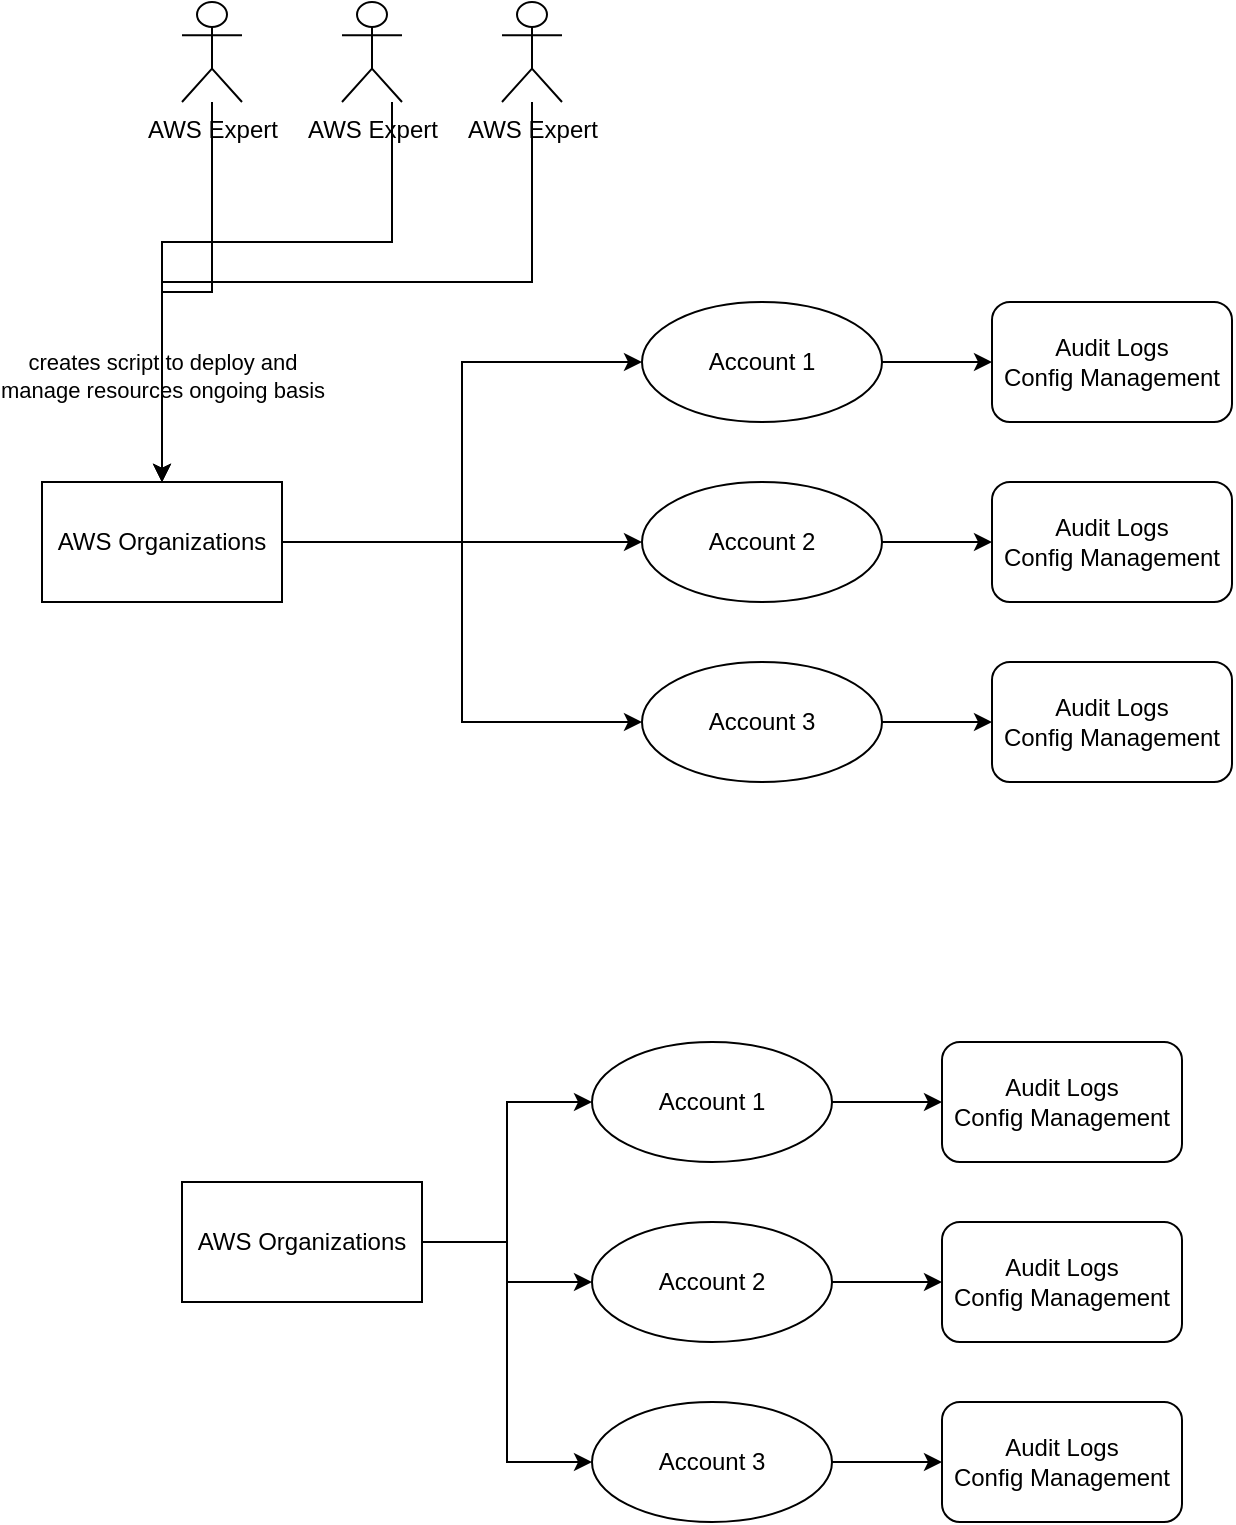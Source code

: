 <mxfile version="20.5.3" type="github" pages="4">
  <diagram id="0XGUWs_jtmoeqHulZko2" name="Page-1">
    <mxGraphModel dx="1278" dy="1647" grid="1" gridSize="10" guides="1" tooltips="1" connect="1" arrows="1" fold="1" page="1" pageScale="1" pageWidth="850" pageHeight="1100" math="0" shadow="0">
      <root>
        <mxCell id="0" />
        <mxCell id="1" parent="0" />
        <mxCell id="KQXIgqedPZ9dpleUCaDe-3" value="" style="edgeStyle=orthogonalEdgeStyle;rounded=0;orthogonalLoop=1;jettySize=auto;html=1;entryX=0;entryY=0.5;entryDx=0;entryDy=0;" parent="1" source="KQXIgqedPZ9dpleUCaDe-1" target="KQXIgqedPZ9dpleUCaDe-2" edge="1">
          <mxGeometry relative="1" as="geometry" />
        </mxCell>
        <mxCell id="KQXIgqedPZ9dpleUCaDe-7" style="edgeStyle=orthogonalEdgeStyle;rounded=0;orthogonalLoop=1;jettySize=auto;html=1;" parent="1" source="KQXIgqedPZ9dpleUCaDe-1" target="KQXIgqedPZ9dpleUCaDe-6" edge="1">
          <mxGeometry relative="1" as="geometry" />
        </mxCell>
        <mxCell id="KQXIgqedPZ9dpleUCaDe-9" style="edgeStyle=orthogonalEdgeStyle;rounded=0;orthogonalLoop=1;jettySize=auto;html=1;entryX=0;entryY=0.5;entryDx=0;entryDy=0;" parent="1" source="KQXIgqedPZ9dpleUCaDe-1" target="KQXIgqedPZ9dpleUCaDe-8" edge="1">
          <mxGeometry relative="1" as="geometry" />
        </mxCell>
        <mxCell id="KQXIgqedPZ9dpleUCaDe-1" value="AWS Organizations" style="rounded=0;whiteSpace=wrap;html=1;" parent="1" vertex="1">
          <mxGeometry x="100" y="220" width="120" height="60" as="geometry" />
        </mxCell>
        <mxCell id="KQXIgqedPZ9dpleUCaDe-12" style="edgeStyle=orthogonalEdgeStyle;rounded=0;orthogonalLoop=1;jettySize=auto;html=1;" parent="1" source="KQXIgqedPZ9dpleUCaDe-2" target="KQXIgqedPZ9dpleUCaDe-11" edge="1">
          <mxGeometry relative="1" as="geometry" />
        </mxCell>
        <mxCell id="KQXIgqedPZ9dpleUCaDe-2" value="Account 1" style="ellipse;whiteSpace=wrap;html=1;rounded=0;" parent="1" vertex="1">
          <mxGeometry x="400" y="130" width="120" height="60" as="geometry" />
        </mxCell>
        <mxCell id="KQXIgqedPZ9dpleUCaDe-15" style="edgeStyle=orthogonalEdgeStyle;rounded=0;orthogonalLoop=1;jettySize=auto;html=1;entryX=0;entryY=0.5;entryDx=0;entryDy=0;" parent="1" source="KQXIgqedPZ9dpleUCaDe-6" target="KQXIgqedPZ9dpleUCaDe-14" edge="1">
          <mxGeometry relative="1" as="geometry" />
        </mxCell>
        <mxCell id="KQXIgqedPZ9dpleUCaDe-6" value="Account 2" style="ellipse;whiteSpace=wrap;html=1;rounded=0;" parent="1" vertex="1">
          <mxGeometry x="400" y="220" width="120" height="60" as="geometry" />
        </mxCell>
        <mxCell id="KQXIgqedPZ9dpleUCaDe-17" style="edgeStyle=orthogonalEdgeStyle;rounded=0;orthogonalLoop=1;jettySize=auto;html=1;entryX=0;entryY=0.5;entryDx=0;entryDy=0;" parent="1" source="KQXIgqedPZ9dpleUCaDe-8" target="KQXIgqedPZ9dpleUCaDe-16" edge="1">
          <mxGeometry relative="1" as="geometry" />
        </mxCell>
        <mxCell id="KQXIgqedPZ9dpleUCaDe-8" value="Account 3" style="ellipse;whiteSpace=wrap;html=1;rounded=0;" parent="1" vertex="1">
          <mxGeometry x="400" y="310" width="120" height="60" as="geometry" />
        </mxCell>
        <mxCell id="KQXIgqedPZ9dpleUCaDe-11" value="Audit Logs&lt;br&gt;Config Management" style="rounded=1;whiteSpace=wrap;html=1;" parent="1" vertex="1">
          <mxGeometry x="575" y="130" width="120" height="60" as="geometry" />
        </mxCell>
        <mxCell id="KQXIgqedPZ9dpleUCaDe-14" value="Audit Logs&lt;br&gt;Config Management" style="rounded=1;whiteSpace=wrap;html=1;" parent="1" vertex="1">
          <mxGeometry x="575" y="220" width="120" height="60" as="geometry" />
        </mxCell>
        <mxCell id="KQXIgqedPZ9dpleUCaDe-16" value="Audit Logs&lt;br&gt;Config Management" style="rounded=1;whiteSpace=wrap;html=1;" parent="1" vertex="1">
          <mxGeometry x="575" y="310" width="120" height="60" as="geometry" />
        </mxCell>
        <mxCell id="KQXIgqedPZ9dpleUCaDe-18" value="" style="edgeStyle=orthogonalEdgeStyle;rounded=0;orthogonalLoop=1;jettySize=auto;html=1;entryX=0;entryY=0.5;entryDx=0;entryDy=0;" parent="1" source="KQXIgqedPZ9dpleUCaDe-21" target="KQXIgqedPZ9dpleUCaDe-23" edge="1">
          <mxGeometry relative="1" as="geometry" />
        </mxCell>
        <mxCell id="KQXIgqedPZ9dpleUCaDe-19" style="edgeStyle=orthogonalEdgeStyle;rounded=0;orthogonalLoop=1;jettySize=auto;html=1;" parent="1" source="KQXIgqedPZ9dpleUCaDe-21" target="KQXIgqedPZ9dpleUCaDe-25" edge="1">
          <mxGeometry relative="1" as="geometry" />
        </mxCell>
        <mxCell id="KQXIgqedPZ9dpleUCaDe-20" style="edgeStyle=orthogonalEdgeStyle;rounded=0;orthogonalLoop=1;jettySize=auto;html=1;entryX=0;entryY=0.5;entryDx=0;entryDy=0;" parent="1" source="KQXIgqedPZ9dpleUCaDe-21" target="KQXIgqedPZ9dpleUCaDe-27" edge="1">
          <mxGeometry relative="1" as="geometry" />
        </mxCell>
        <mxCell id="KQXIgqedPZ9dpleUCaDe-21" value="AWS Organizations" style="rounded=0;whiteSpace=wrap;html=1;" parent="1" vertex="1">
          <mxGeometry x="170" y="570" width="120" height="60" as="geometry" />
        </mxCell>
        <mxCell id="KQXIgqedPZ9dpleUCaDe-22" style="edgeStyle=orthogonalEdgeStyle;rounded=0;orthogonalLoop=1;jettySize=auto;html=1;" parent="1" source="KQXIgqedPZ9dpleUCaDe-23" target="KQXIgqedPZ9dpleUCaDe-28" edge="1">
          <mxGeometry relative="1" as="geometry" />
        </mxCell>
        <mxCell id="KQXIgqedPZ9dpleUCaDe-23" value="Account 1" style="ellipse;whiteSpace=wrap;html=1;rounded=0;" parent="1" vertex="1">
          <mxGeometry x="375" y="500" width="120" height="60" as="geometry" />
        </mxCell>
        <mxCell id="KQXIgqedPZ9dpleUCaDe-24" style="edgeStyle=orthogonalEdgeStyle;rounded=0;orthogonalLoop=1;jettySize=auto;html=1;entryX=0;entryY=0.5;entryDx=0;entryDy=0;" parent="1" source="KQXIgqedPZ9dpleUCaDe-25" target="KQXIgqedPZ9dpleUCaDe-29" edge="1">
          <mxGeometry relative="1" as="geometry" />
        </mxCell>
        <mxCell id="KQXIgqedPZ9dpleUCaDe-25" value="Account 2" style="ellipse;whiteSpace=wrap;html=1;rounded=0;" parent="1" vertex="1">
          <mxGeometry x="375" y="590" width="120" height="60" as="geometry" />
        </mxCell>
        <mxCell id="KQXIgqedPZ9dpleUCaDe-26" style="edgeStyle=orthogonalEdgeStyle;rounded=0;orthogonalLoop=1;jettySize=auto;html=1;entryX=0;entryY=0.5;entryDx=0;entryDy=0;" parent="1" source="KQXIgqedPZ9dpleUCaDe-27" target="KQXIgqedPZ9dpleUCaDe-30" edge="1">
          <mxGeometry relative="1" as="geometry" />
        </mxCell>
        <mxCell id="KQXIgqedPZ9dpleUCaDe-27" value="Account 3" style="ellipse;whiteSpace=wrap;html=1;rounded=0;" parent="1" vertex="1">
          <mxGeometry x="375" y="680" width="120" height="60" as="geometry" />
        </mxCell>
        <mxCell id="KQXIgqedPZ9dpleUCaDe-28" value="Audit Logs&lt;br&gt;Config Management" style="rounded=1;whiteSpace=wrap;html=1;" parent="1" vertex="1">
          <mxGeometry x="550" y="500" width="120" height="60" as="geometry" />
        </mxCell>
        <mxCell id="KQXIgqedPZ9dpleUCaDe-29" value="Audit Logs&lt;br&gt;Config Management" style="rounded=1;whiteSpace=wrap;html=1;" parent="1" vertex="1">
          <mxGeometry x="550" y="590" width="120" height="60" as="geometry" />
        </mxCell>
        <mxCell id="KQXIgqedPZ9dpleUCaDe-30" value="Audit Logs&lt;br&gt;Config Management" style="rounded=1;whiteSpace=wrap;html=1;" parent="1" vertex="1">
          <mxGeometry x="550" y="680" width="120" height="60" as="geometry" />
        </mxCell>
        <mxCell id="KQXIgqedPZ9dpleUCaDe-36" style="edgeStyle=orthogonalEdgeStyle;rounded=0;orthogonalLoop=1;jettySize=auto;html=1;entryX=0.5;entryY=0;entryDx=0;entryDy=0;" parent="1" source="KQXIgqedPZ9dpleUCaDe-31" target="KQXIgqedPZ9dpleUCaDe-1" edge="1">
          <mxGeometry relative="1" as="geometry" />
        </mxCell>
        <mxCell id="KQXIgqedPZ9dpleUCaDe-31" value="AWS Expert" style="shape=umlActor;verticalLabelPosition=bottom;verticalAlign=top;html=1;outlineConnect=0;" parent="1" vertex="1">
          <mxGeometry x="170" y="-20" width="30" height="50" as="geometry" />
        </mxCell>
        <mxCell id="KQXIgqedPZ9dpleUCaDe-37" style="edgeStyle=orthogonalEdgeStyle;rounded=0;orthogonalLoop=1;jettySize=auto;html=1;entryX=0.5;entryY=0;entryDx=0;entryDy=0;" parent="1" source="KQXIgqedPZ9dpleUCaDe-32" target="KQXIgqedPZ9dpleUCaDe-1" edge="1">
          <mxGeometry relative="1" as="geometry">
            <Array as="points">
              <mxPoint x="275" y="100" />
              <mxPoint x="160" y="100" />
            </Array>
          </mxGeometry>
        </mxCell>
        <mxCell id="KQXIgqedPZ9dpleUCaDe-38" value="creates script to deploy and &lt;br&gt;manage resources ongoing basis" style="edgeLabel;html=1;align=center;verticalAlign=middle;resizable=0;points=[];" parent="KQXIgqedPZ9dpleUCaDe-37" vertex="1" connectable="0">
          <mxGeometry x="0.65" relative="1" as="geometry">
            <mxPoint as="offset" />
          </mxGeometry>
        </mxCell>
        <mxCell id="KQXIgqedPZ9dpleUCaDe-32" value="AWS Expert" style="shape=umlActor;verticalLabelPosition=bottom;verticalAlign=top;html=1;outlineConnect=0;" parent="1" vertex="1">
          <mxGeometry x="250" y="-20" width="30" height="50" as="geometry" />
        </mxCell>
        <mxCell id="KQXIgqedPZ9dpleUCaDe-40" style="edgeStyle=orthogonalEdgeStyle;rounded=0;orthogonalLoop=1;jettySize=auto;html=1;entryX=0.5;entryY=0;entryDx=0;entryDy=0;" parent="1" source="KQXIgqedPZ9dpleUCaDe-35" target="KQXIgqedPZ9dpleUCaDe-1" edge="1">
          <mxGeometry relative="1" as="geometry">
            <Array as="points">
              <mxPoint x="345" y="120" />
              <mxPoint x="160" y="120" />
            </Array>
          </mxGeometry>
        </mxCell>
        <mxCell id="KQXIgqedPZ9dpleUCaDe-35" value="AWS Expert" style="shape=umlActor;verticalLabelPosition=bottom;verticalAlign=top;html=1;outlineConnect=0;" parent="1" vertex="1">
          <mxGeometry x="330" y="-20" width="30" height="50" as="geometry" />
        </mxCell>
      </root>
    </mxGraphModel>
  </diagram>
  <diagram id="IHIOHdfTsFOcxNurMp4l" name="CYC - Option 1">
    <mxGraphModel dx="2128" dy="547" grid="1" gridSize="10" guides="1" tooltips="1" connect="1" arrows="1" fold="1" page="1" pageScale="1" pageWidth="850" pageHeight="1100" math="0" shadow="0">
      <root>
        <mxCell id="0" />
        <mxCell id="1" parent="0" />
        <mxCell id="Or2solZwrDyJPnJ3wMPY-59" style="edgeStyle=orthogonalEdgeStyle;rounded=0;orthogonalLoop=1;jettySize=auto;html=1;entryX=0.5;entryY=0;entryDx=0;entryDy=0;" edge="1" parent="1" source="e-GPLfxNLCG1fxGV1eFO-48" target="e-GPLfxNLCG1fxGV1eFO-7">
          <mxGeometry relative="1" as="geometry" />
        </mxCell>
        <mxCell id="Or2solZwrDyJPnJ3wMPY-60" style="edgeStyle=orthogonalEdgeStyle;rounded=0;orthogonalLoop=1;jettySize=auto;html=1;" edge="1" parent="1" source="e-GPLfxNLCG1fxGV1eFO-48" target="e-GPLfxNLCG1fxGV1eFO-6">
          <mxGeometry relative="1" as="geometry" />
        </mxCell>
        <mxCell id="Or2solZwrDyJPnJ3wMPY-61" style="edgeStyle=orthogonalEdgeStyle;rounded=0;orthogonalLoop=1;jettySize=auto;html=1;" edge="1" parent="1" source="e-GPLfxNLCG1fxGV1eFO-48" target="e-GPLfxNLCG1fxGV1eFO-24">
          <mxGeometry relative="1" as="geometry" />
        </mxCell>
        <mxCell id="Or2solZwrDyJPnJ3wMPY-62" style="edgeStyle=orthogonalEdgeStyle;rounded=0;orthogonalLoop=1;jettySize=auto;html=1;" edge="1" parent="1" source="e-GPLfxNLCG1fxGV1eFO-48" target="e-GPLfxNLCG1fxGV1eFO-25">
          <mxGeometry relative="1" as="geometry" />
        </mxCell>
        <mxCell id="e-GPLfxNLCG1fxGV1eFO-48" value="" style="rounded=0;whiteSpace=wrap;html=1;movable=1;resizable=1;rotatable=1;deletable=1;editable=1;connectable=1;" vertex="1" parent="1">
          <mxGeometry x="-30" y="40" width="750" height="300" as="geometry" />
        </mxCell>
        <mxCell id="e-GPLfxNLCG1fxGV1eFO-2" value="Secuity Account" style="points=[[0,0],[0.25,0],[0.5,0],[0.75,0],[1,0],[1,0.25],[1,0.5],[1,0.75],[1,1],[0.75,1],[0.5,1],[0.25,1],[0,1],[0,0.75],[0,0.5],[0,0.25]];outlineConnect=0;gradientColor=none;html=1;whiteSpace=wrap;fontSize=12;fontStyle=0;container=1;pointerEvents=0;collapsible=0;recursiveResize=0;shape=mxgraph.aws4.group;grIcon=mxgraph.aws4.group_account;strokeColor=#CD2264;fillColor=none;verticalAlign=top;align=left;spacingLeft=30;fontColor=#CD2264;dashed=0;" vertex="1" parent="1">
          <mxGeometry y="70" width="170" height="120" as="geometry" />
        </mxCell>
        <mxCell id="e-GPLfxNLCG1fxGV1eFO-36" value="" style="sketch=0;points=[[0,0,0],[0.25,0,0],[0.5,0,0],[0.75,0,0],[1,0,0],[0,1,0],[0.25,1,0],[0.5,1,0],[0.75,1,0],[1,1,0],[0,0.25,0],[0,0.5,0],[0,0.75,0],[1,0.25,0],[1,0.5,0],[1,0.75,0]];outlineConnect=0;fontColor=#232F3E;gradientColor=#F54749;gradientDirection=north;fillColor=#C7131F;strokeColor=#ffffff;dashed=0;verticalLabelPosition=bottom;verticalAlign=top;align=center;html=1;fontSize=12;fontStyle=0;aspect=fixed;shape=mxgraph.aws4.resourceIcon;resIcon=mxgraph.aws4.security_hub;" vertex="1" parent="e-GPLfxNLCG1fxGV1eFO-2">
          <mxGeometry x="30" y="35" width="40" height="40" as="geometry" />
        </mxCell>
        <mxCell id="e-GPLfxNLCG1fxGV1eFO-37" value="" style="sketch=0;outlineConnect=0;fontColor=#232F3E;gradientColor=none;strokeColor=#ffffff;fillColor=#232F3E;dashed=0;verticalLabelPosition=middle;verticalAlign=bottom;align=center;html=1;whiteSpace=wrap;fontSize=10;fontStyle=1;spacing=3;shape=mxgraph.aws4.productIcon;prIcon=mxgraph.aws4.guardduty;" vertex="1" parent="e-GPLfxNLCG1fxGV1eFO-2">
          <mxGeometry x="90" y="35" width="40" height="40" as="geometry" />
        </mxCell>
        <mxCell id="e-GPLfxNLCG1fxGV1eFO-38" value="Guard&lt;br&gt;Duty" style="text;html=1;align=center;verticalAlign=middle;resizable=0;points=[];autosize=1;strokeColor=none;fillColor=none;" vertex="1" parent="e-GPLfxNLCG1fxGV1eFO-2">
          <mxGeometry x="80" y="75" width="60" height="40" as="geometry" />
        </mxCell>
        <mxCell id="e-GPLfxNLCG1fxGV1eFO-40" value="Security&lt;br&gt;Hub" style="text;html=1;align=center;verticalAlign=middle;resizable=0;points=[];autosize=1;strokeColor=none;fillColor=none;" vertex="1" parent="e-GPLfxNLCG1fxGV1eFO-2">
          <mxGeometry x="15" y="70" width="70" height="40" as="geometry" />
        </mxCell>
        <mxCell id="e-GPLfxNLCG1fxGV1eFO-3" value="" style="sketch=0;points=[[0,0,0],[0.25,0,0],[0.5,0,0],[0.75,0,0],[1,0,0],[0,1,0],[0.25,1,0],[0.5,1,0],[0.75,1,0],[1,1,0],[0,0.25,0],[0,0.5,0],[0,0.75,0],[1,0.25,0],[1,0.5,0],[1,0.75,0]];points=[[0,0,0],[0.25,0,0],[0.5,0,0],[0.75,0,0],[1,0,0],[0,1,0],[0.25,1,0],[0.5,1,0],[0.75,1,0],[1,1,0],[0,0.25,0],[0,0.5,0],[0,0.75,0],[1,0.25,0],[1,0.5,0],[1,0.75,0]];outlineConnect=0;fontColor=#232F3E;gradientColor=#F34482;gradientDirection=north;fillColor=#BC1356;strokeColor=#ffffff;dashed=0;verticalLabelPosition=bottom;verticalAlign=top;align=center;html=1;fontSize=12;fontStyle=0;aspect=fixed;shape=mxgraph.aws4.resourceIcon;resIcon=mxgraph.aws4.control_tower;" vertex="1" parent="1">
          <mxGeometry x="-50" y="20" width="40" height="40" as="geometry" />
        </mxCell>
        <mxCell id="e-GPLfxNLCG1fxGV1eFO-4" value="Logging Account" style="points=[[0,0],[0.25,0],[0.5,0],[0.75,0],[1,0],[1,0.25],[1,0.5],[1,0.75],[1,1],[0.75,1],[0.5,1],[0.25,1],[0,1],[0,0.75],[0,0.5],[0,0.25]];outlineConnect=0;gradientColor=none;html=1;whiteSpace=wrap;fontSize=12;fontStyle=0;container=1;pointerEvents=0;collapsible=0;recursiveResize=0;shape=mxgraph.aws4.group;grIcon=mxgraph.aws4.group_account;strokeColor=#CD2264;fillColor=none;verticalAlign=top;align=left;spacingLeft=30;fontColor=#CD2264;dashed=0;" vertex="1" parent="1">
          <mxGeometry x="520" y="70" width="170" height="120" as="geometry" />
        </mxCell>
        <mxCell id="e-GPLfxNLCG1fxGV1eFO-41" value="" style="sketch=0;points=[[0,0,0],[0.25,0,0],[0.5,0,0],[0.75,0,0],[1,0,0],[0,1,0],[0.25,1,0],[0.5,1,0],[0.75,1,0],[1,1,0],[0,0.25,0],[0,0.5,0],[0,0.75,0],[1,0.25,0],[1,0.5,0],[1,0.75,0]];points=[[0,0,0],[0.25,0,0],[0.5,0,0],[0.75,0,0],[1,0,0],[0,1,0],[0.25,1,0],[0.5,1,0],[0.75,1,0],[1,1,0],[0,0.25,0],[0,0.5,0],[0,0.75,0],[1,0.25,0],[1,0.5,0],[1,0.75,0]];outlineConnect=0;fontColor=#232F3E;gradientColor=#F34482;gradientDirection=north;fillColor=#BC1356;strokeColor=#ffffff;dashed=0;verticalLabelPosition=bottom;verticalAlign=top;align=center;html=1;fontSize=12;fontStyle=0;aspect=fixed;shape=mxgraph.aws4.resourceIcon;resIcon=mxgraph.aws4.config;" vertex="1" parent="e-GPLfxNLCG1fxGV1eFO-4">
          <mxGeometry x="10" y="40" width="40" height="40" as="geometry" />
        </mxCell>
        <mxCell id="e-GPLfxNLCG1fxGV1eFO-42" value="" style="sketch=0;outlineConnect=0;fontColor=#232F3E;gradientColor=none;strokeColor=#ffffff;fillColor=#232F3E;dashed=0;verticalLabelPosition=middle;verticalAlign=bottom;align=center;html=1;whiteSpace=wrap;fontSize=10;fontStyle=1;spacing=3;shape=mxgraph.aws4.productIcon;prIcon=mxgraph.aws4.cloudtrail;" vertex="1" parent="e-GPLfxNLCG1fxGV1eFO-4">
          <mxGeometry x="60" y="40" width="40" height="30" as="geometry" />
        </mxCell>
        <mxCell id="e-GPLfxNLCG1fxGV1eFO-43" value="" style="sketch=0;points=[[0,0,0],[0.25,0,0],[0.5,0,0],[0.75,0,0],[1,0,0],[0,1,0],[0.25,1,0],[0.5,1,0],[0.75,1,0],[1,1,0],[0,0.25,0],[0,0.5,0],[0,0.75,0],[1,0.25,0],[1,0.5,0],[1,0.75,0]];outlineConnect=0;fontColor=#232F3E;gradientColor=#60A337;gradientDirection=north;fillColor=#277116;strokeColor=#ffffff;dashed=0;verticalLabelPosition=bottom;verticalAlign=top;align=center;html=1;fontSize=12;fontStyle=0;aspect=fixed;shape=mxgraph.aws4.resourceIcon;resIcon=mxgraph.aws4.s3;" vertex="1" parent="e-GPLfxNLCG1fxGV1eFO-4">
          <mxGeometry x="110" y="40" width="40" height="40" as="geometry" />
        </mxCell>
        <mxCell id="e-GPLfxNLCG1fxGV1eFO-44" value="Cloud&lt;br&gt;Trail" style="text;html=1;align=center;verticalAlign=middle;resizable=0;points=[];autosize=1;strokeColor=none;fillColor=none;" vertex="1" parent="e-GPLfxNLCG1fxGV1eFO-4">
          <mxGeometry x="55" y="75" width="50" height="40" as="geometry" />
        </mxCell>
        <mxCell id="e-GPLfxNLCG1fxGV1eFO-45" value="S3" style="text;html=1;align=center;verticalAlign=middle;resizable=0;points=[];autosize=1;strokeColor=none;fillColor=none;" vertex="1" parent="e-GPLfxNLCG1fxGV1eFO-4">
          <mxGeometry x="110" y="80" width="40" height="30" as="geometry" />
        </mxCell>
        <mxCell id="e-GPLfxNLCG1fxGV1eFO-46" value="AWS&lt;br&gt;Config" style="text;html=1;align=center;verticalAlign=middle;resizable=0;points=[];autosize=1;strokeColor=none;fillColor=none;" vertex="1" parent="e-GPLfxNLCG1fxGV1eFO-4">
          <mxGeometry y="75" width="60" height="40" as="geometry" />
        </mxCell>
        <mxCell id="e-GPLfxNLCG1fxGV1eFO-6" value="QA Account" style="points=[[0,0],[0.25,0],[0.5,0],[0.75,0],[1,0],[1,0.25],[1,0.5],[1,0.75],[1,1],[0.75,1],[0.5,1],[0.25,1],[0,1],[0,0.75],[0,0.5],[0,0.25]];outlineConnect=0;gradientColor=none;html=1;whiteSpace=wrap;fontSize=12;fontStyle=0;container=1;pointerEvents=0;collapsible=0;recursiveResize=0;shape=mxgraph.aws4.group;grIcon=mxgraph.aws4.group_account;strokeColor=#CD2264;fillColor=none;verticalAlign=top;align=left;spacingLeft=30;fontColor=#CD2264;dashed=0;" vertex="1" parent="1">
          <mxGeometry x="160" y="430" width="190" height="200" as="geometry" />
        </mxCell>
        <mxCell id="Or2solZwrDyJPnJ3wMPY-1" value="VPC" style="points=[[0,0],[0.25,0],[0.5,0],[0.75,0],[1,0],[1,0.25],[1,0.5],[1,0.75],[1,1],[0.75,1],[0.5,1],[0.25,1],[0,1],[0,0.75],[0,0.5],[0,0.25]];outlineConnect=0;gradientColor=none;html=1;whiteSpace=wrap;fontSize=12;fontStyle=0;container=1;pointerEvents=0;collapsible=0;recursiveResize=0;shape=mxgraph.aws4.group;grIcon=mxgraph.aws4.group_vpc;strokeColor=#248814;fillColor=none;verticalAlign=top;align=left;spacingLeft=30;fontColor=#AAB7B8;dashed=0;" vertex="1" parent="e-GPLfxNLCG1fxGV1eFO-6">
          <mxGeometry x="10" y="30" width="170" height="160" as="geometry" />
        </mxCell>
        <mxCell id="Or2solZwrDyJPnJ3wMPY-2" value="" style="sketch=0;outlineConnect=0;fontColor=#232F3E;gradientColor=none;strokeColor=#ffffff;fillColor=#232F3E;dashed=0;verticalLabelPosition=middle;verticalAlign=bottom;align=center;html=1;whiteSpace=wrap;fontSize=10;fontStyle=1;spacing=3;shape=mxgraph.aws4.productIcon;prIcon=mxgraph.aws4.eks;" vertex="1" parent="Or2solZwrDyJPnJ3wMPY-1">
          <mxGeometry x="25" y="30" width="40" height="40" as="geometry" />
        </mxCell>
        <mxCell id="Or2solZwrDyJPnJ3wMPY-3" value="" style="sketch=0;points=[[0,0,0],[0.25,0,0],[0.5,0,0],[0.75,0,0],[1,0,0],[0,1,0],[0.25,1,0],[0.5,1,0],[0.75,1,0],[1,1,0],[0,0.25,0],[0,0.5,0],[0,0.75,0],[1,0.25,0],[1,0.5,0],[1,0.75,0]];outlineConnect=0;fontColor=#232F3E;gradientColor=#4D72F3;gradientDirection=north;fillColor=#3334B9;strokeColor=#ffffff;dashed=0;verticalLabelPosition=bottom;verticalAlign=top;align=center;html=1;fontSize=12;fontStyle=0;aspect=fixed;shape=mxgraph.aws4.resourceIcon;resIcon=mxgraph.aws4.rds;" vertex="1" parent="Or2solZwrDyJPnJ3wMPY-1">
          <mxGeometry x="110" y="30" width="40" height="40" as="geometry" />
        </mxCell>
        <mxCell id="Or2solZwrDyJPnJ3wMPY-4" style="edgeStyle=orthogonalEdgeStyle;rounded=0;orthogonalLoop=1;jettySize=auto;html=1;" edge="1" parent="Or2solZwrDyJPnJ3wMPY-1" source="Or2solZwrDyJPnJ3wMPY-2" target="Or2solZwrDyJPnJ3wMPY-3">
          <mxGeometry relative="1" as="geometry" />
        </mxCell>
        <mxCell id="Or2solZwrDyJPnJ3wMPY-5" value="RDS" style="text;html=1;align=center;verticalAlign=middle;resizable=0;points=[];autosize=1;strokeColor=none;fillColor=none;" vertex="1" parent="Or2solZwrDyJPnJ3wMPY-1">
          <mxGeometry x="105" y="65" width="50" height="30" as="geometry" />
        </mxCell>
        <mxCell id="Or2solZwrDyJPnJ3wMPY-6" value="EKS" style="text;html=1;align=center;verticalAlign=middle;resizable=0;points=[];autosize=1;strokeColor=none;fillColor=none;" vertex="1" parent="Or2solZwrDyJPnJ3wMPY-1">
          <mxGeometry x="20" y="65" width="50" height="30" as="geometry" />
        </mxCell>
        <mxCell id="e-GPLfxNLCG1fxGV1eFO-7" value="Dev Account" style="points=[[0,0],[0.25,0],[0.5,0],[0.75,0],[1,0],[1,0.25],[1,0.5],[1,0.75],[1,1],[0.75,1],[0.5,1],[0.25,1],[0,1],[0,0.75],[0,0.5],[0,0.25]];outlineConnect=0;gradientColor=none;html=1;whiteSpace=wrap;fontSize=12;fontStyle=0;container=1;pointerEvents=0;collapsible=0;recursiveResize=0;shape=mxgraph.aws4.group;grIcon=mxgraph.aws4.group_account;strokeColor=#CD2264;fillColor=none;verticalAlign=top;align=left;spacingLeft=30;fontColor=#CD2264;dashed=0;" vertex="1" parent="1">
          <mxGeometry x="-50" y="430" width="190" height="200" as="geometry" />
        </mxCell>
        <mxCell id="e-GPLfxNLCG1fxGV1eFO-34" value="VPC" style="points=[[0,0],[0.25,0],[0.5,0],[0.75,0],[1,0],[1,0.25],[1,0.5],[1,0.75],[1,1],[0.75,1],[0.5,1],[0.25,1],[0,1],[0,0.75],[0,0.5],[0,0.25]];outlineConnect=0;gradientColor=none;html=1;whiteSpace=wrap;fontSize=12;fontStyle=0;container=1;pointerEvents=0;collapsible=0;recursiveResize=0;shape=mxgraph.aws4.group;grIcon=mxgraph.aws4.group_vpc;strokeColor=#248814;fillColor=none;verticalAlign=top;align=left;spacingLeft=30;fontColor=#AAB7B8;dashed=0;" vertex="1" parent="e-GPLfxNLCG1fxGV1eFO-7">
          <mxGeometry x="10" y="30" width="170" height="160" as="geometry" />
        </mxCell>
        <mxCell id="e-GPLfxNLCG1fxGV1eFO-28" value="" style="sketch=0;outlineConnect=0;fontColor=#232F3E;gradientColor=none;strokeColor=#ffffff;fillColor=#232F3E;dashed=0;verticalLabelPosition=middle;verticalAlign=bottom;align=center;html=1;whiteSpace=wrap;fontSize=10;fontStyle=1;spacing=3;shape=mxgraph.aws4.productIcon;prIcon=mxgraph.aws4.eks;" vertex="1" parent="e-GPLfxNLCG1fxGV1eFO-34">
          <mxGeometry x="25" y="30" width="40" height="40" as="geometry" />
        </mxCell>
        <mxCell id="e-GPLfxNLCG1fxGV1eFO-29" value="" style="sketch=0;points=[[0,0,0],[0.25,0,0],[0.5,0,0],[0.75,0,0],[1,0,0],[0,1,0],[0.25,1,0],[0.5,1,0],[0.75,1,0],[1,1,0],[0,0.25,0],[0,0.5,0],[0,0.75,0],[1,0.25,0],[1,0.5,0],[1,0.75,0]];outlineConnect=0;fontColor=#232F3E;gradientColor=#4D72F3;gradientDirection=north;fillColor=#3334B9;strokeColor=#ffffff;dashed=0;verticalLabelPosition=bottom;verticalAlign=top;align=center;html=1;fontSize=12;fontStyle=0;aspect=fixed;shape=mxgraph.aws4.resourceIcon;resIcon=mxgraph.aws4.rds;" vertex="1" parent="e-GPLfxNLCG1fxGV1eFO-34">
          <mxGeometry x="110" y="30" width="40" height="40" as="geometry" />
        </mxCell>
        <mxCell id="e-GPLfxNLCG1fxGV1eFO-30" style="edgeStyle=orthogonalEdgeStyle;rounded=0;orthogonalLoop=1;jettySize=auto;html=1;" edge="1" parent="e-GPLfxNLCG1fxGV1eFO-34" source="e-GPLfxNLCG1fxGV1eFO-28" target="e-GPLfxNLCG1fxGV1eFO-29">
          <mxGeometry relative="1" as="geometry" />
        </mxCell>
        <mxCell id="e-GPLfxNLCG1fxGV1eFO-32" value="RDS" style="text;html=1;align=center;verticalAlign=middle;resizable=0;points=[];autosize=1;strokeColor=none;fillColor=none;" vertex="1" parent="e-GPLfxNLCG1fxGV1eFO-34">
          <mxGeometry x="105" y="65" width="50" height="30" as="geometry" />
        </mxCell>
        <mxCell id="e-GPLfxNLCG1fxGV1eFO-31" value="EKS" style="text;html=1;align=center;verticalAlign=middle;resizable=0;points=[];autosize=1;strokeColor=none;fillColor=none;" vertex="1" parent="e-GPLfxNLCG1fxGV1eFO-34">
          <mxGeometry x="20" y="65" width="50" height="30" as="geometry" />
        </mxCell>
        <mxCell id="e-GPLfxNLCG1fxGV1eFO-9" value="Master Account" style="points=[[0,0],[0.25,0],[0.5,0],[0.75,0],[1,0],[1,0.25],[1,0.5],[1,0.75],[1,1],[0.75,1],[0.5,1],[0.25,1],[0,1],[0,0.75],[0,0.5],[0,0.25]];outlineConnect=0;gradientColor=none;html=1;whiteSpace=wrap;fontSize=12;fontStyle=0;container=1;pointerEvents=0;collapsible=0;recursiveResize=0;shape=mxgraph.aws4.group;grIcon=mxgraph.aws4.group_account;strokeColor=#CD2264;fillColor=none;verticalAlign=top;align=left;spacingLeft=30;fontColor=#CD2264;dashed=0;" vertex="1" parent="1">
          <mxGeometry x="190" y="70" width="310" height="120" as="geometry" />
        </mxCell>
        <mxCell id="e-GPLfxNLCG1fxGV1eFO-11" value="AWS &lt;br&gt;Organizations" style="sketch=0;points=[[0,0,0],[0.25,0,0],[0.5,0,0],[0.75,0,0],[1,0,0],[0,1,0],[0.25,1,0],[0.5,1,0],[0.75,1,0],[1,1,0],[0,0.25,0],[0,0.5,0],[0,0.75,0],[1,0.25,0],[1,0.5,0],[1,0.75,0]];points=[[0,0,0],[0.25,0,0],[0.5,0,0],[0.75,0,0],[1,0,0],[0,1,0],[0.25,1,0],[0.5,1,0],[0.75,1,0],[1,1,0],[0,0.25,0],[0,0.5,0],[0,0.75,0],[1,0.25,0],[1,0.5,0],[1,0.75,0]];outlineConnect=0;fontColor=#232F3E;gradientColor=#F34482;gradientDirection=north;fillColor=#BC1356;strokeColor=#ffffff;dashed=0;verticalLabelPosition=bottom;verticalAlign=top;align=center;html=1;fontSize=12;fontStyle=0;aspect=fixed;shape=mxgraph.aws4.resourceIcon;resIcon=mxgraph.aws4.organizations;" vertex="1" parent="e-GPLfxNLCG1fxGV1eFO-9">
          <mxGeometry x="20" y="32" width="48" height="48" as="geometry" />
        </mxCell>
        <mxCell id="e-GPLfxNLCG1fxGV1eFO-19" value="Billing" style="sketch=0;points=[[0,0,0],[0.25,0,0],[0.5,0,0],[0.75,0,0],[1,0,0],[0,1,0],[0.25,1,0],[0.5,1,0],[0.75,1,0],[1,1,0],[0,0.25,0],[0,0.5,0],[0,0.75,0],[1,0.25,0],[1,0.5,0],[1,0.75,0]];outlineConnect=0;fontColor=#232F3E;gradientColor=#60A337;gradientDirection=north;fillColor=#277116;strokeColor=#ffffff;dashed=0;verticalLabelPosition=bottom;verticalAlign=top;align=center;html=1;fontSize=12;fontStyle=0;aspect=fixed;shape=mxgraph.aws4.resourceIcon;resIcon=mxgraph.aws4.custom_billing_manager;" vertex="1" parent="e-GPLfxNLCG1fxGV1eFO-9">
          <mxGeometry x="90" y="32" width="48" height="48" as="geometry" />
        </mxCell>
        <mxCell id="e-GPLfxNLCG1fxGV1eFO-20" value="Single &lt;br&gt;SignOn" style="sketch=0;points=[[0,0,0],[0.25,0,0],[0.5,0,0],[0.75,0,0],[1,0,0],[0,1,0],[0.25,1,0],[0.5,1,0],[0.75,1,0],[1,1,0],[0,0.25,0],[0,0.5,0],[0,0.75,0],[1,0.25,0],[1,0.5,0],[1,0.75,0]];outlineConnect=0;fontColor=#232F3E;gradientColor=#F54749;gradientDirection=north;fillColor=#C7131F;strokeColor=#ffffff;dashed=0;verticalLabelPosition=bottom;verticalAlign=top;align=center;html=1;fontSize=12;fontStyle=0;aspect=fixed;shape=mxgraph.aws4.resourceIcon;resIcon=mxgraph.aws4.single_sign_on;" vertex="1" parent="e-GPLfxNLCG1fxGV1eFO-9">
          <mxGeometry x="160" y="32" width="48" height="48" as="geometry" />
        </mxCell>
        <mxCell id="e-GPLfxNLCG1fxGV1eFO-33" value="AWS Service&lt;br&gt;Catalog" style="sketch=0;points=[[0,0,0],[0.25,0,0],[0.5,0,0],[0.75,0,0],[1,0,0],[0,1,0],[0.25,1,0],[0.5,1,0],[0.75,1,0],[1,1,0],[0,0.25,0],[0,0.5,0],[0,0.75,0],[1,0.25,0],[1,0.5,0],[1,0.75,0]];points=[[0,0,0],[0.25,0,0],[0.5,0,0],[0.75,0,0],[1,0,0],[0,1,0],[0.25,1,0],[0.5,1,0],[0.75,1,0],[1,1,0],[0,0.25,0],[0,0.5,0],[0,0.75,0],[1,0.25,0],[1,0.5,0],[1,0.75,0]];outlineConnect=0;fontColor=#232F3E;gradientColor=#F34482;gradientDirection=north;fillColor=#BC1356;strokeColor=#ffffff;dashed=0;verticalLabelPosition=bottom;verticalAlign=top;align=center;html=1;fontSize=12;fontStyle=0;aspect=fixed;shape=mxgraph.aws4.resourceIcon;resIcon=mxgraph.aws4.service_catalog;" vertex="1" parent="e-GPLfxNLCG1fxGV1eFO-9">
          <mxGeometry x="230" y="32" width="48" height="48" as="geometry" />
        </mxCell>
        <mxCell id="e-GPLfxNLCG1fxGV1eFO-24" value="Client 1 Prod Account" style="points=[[0,0],[0.25,0],[0.5,0],[0.75,0],[1,0],[1,0.25],[1,0.5],[1,0.75],[1,1],[0.75,1],[0.5,1],[0.25,1],[0,1],[0,0.75],[0,0.5],[0,0.25]];outlineConnect=0;gradientColor=none;html=1;whiteSpace=wrap;fontSize=12;fontStyle=0;container=1;pointerEvents=0;collapsible=0;recursiveResize=0;shape=mxgraph.aws4.group;grIcon=mxgraph.aws4.group_account;strokeColor=#CD2264;fillColor=none;verticalAlign=top;align=left;spacingLeft=30;fontColor=#CD2264;dashed=0;" vertex="1" parent="1">
          <mxGeometry x="370" y="430" width="190" height="200" as="geometry" />
        </mxCell>
        <mxCell id="Or2solZwrDyJPnJ3wMPY-10" value="VPC" style="points=[[0,0],[0.25,0],[0.5,0],[0.75,0],[1,0],[1,0.25],[1,0.5],[1,0.75],[1,1],[0.75,1],[0.5,1],[0.25,1],[0,1],[0,0.75],[0,0.5],[0,0.25]];outlineConnect=0;gradientColor=none;html=1;whiteSpace=wrap;fontSize=12;fontStyle=0;container=1;pointerEvents=0;collapsible=0;recursiveResize=0;shape=mxgraph.aws4.group;grIcon=mxgraph.aws4.group_vpc;strokeColor=#248814;fillColor=none;verticalAlign=top;align=left;spacingLeft=30;fontColor=#AAB7B8;dashed=0;" vertex="1" parent="e-GPLfxNLCG1fxGV1eFO-24">
          <mxGeometry x="10" y="30" width="170" height="160" as="geometry" />
        </mxCell>
        <mxCell id="Or2solZwrDyJPnJ3wMPY-11" value="" style="sketch=0;outlineConnect=0;fontColor=#232F3E;gradientColor=none;strokeColor=#ffffff;fillColor=#232F3E;dashed=0;verticalLabelPosition=middle;verticalAlign=bottom;align=center;html=1;whiteSpace=wrap;fontSize=10;fontStyle=1;spacing=3;shape=mxgraph.aws4.productIcon;prIcon=mxgraph.aws4.eks;" vertex="1" parent="Or2solZwrDyJPnJ3wMPY-10">
          <mxGeometry x="25" y="30" width="40" height="40" as="geometry" />
        </mxCell>
        <mxCell id="Or2solZwrDyJPnJ3wMPY-12" value="" style="sketch=0;points=[[0,0,0],[0.25,0,0],[0.5,0,0],[0.75,0,0],[1,0,0],[0,1,0],[0.25,1,0],[0.5,1,0],[0.75,1,0],[1,1,0],[0,0.25,0],[0,0.5,0],[0,0.75,0],[1,0.25,0],[1,0.5,0],[1,0.75,0]];outlineConnect=0;fontColor=#232F3E;gradientColor=#4D72F3;gradientDirection=north;fillColor=#3334B9;strokeColor=#ffffff;dashed=0;verticalLabelPosition=bottom;verticalAlign=top;align=center;html=1;fontSize=12;fontStyle=0;aspect=fixed;shape=mxgraph.aws4.resourceIcon;resIcon=mxgraph.aws4.rds;" vertex="1" parent="Or2solZwrDyJPnJ3wMPY-10">
          <mxGeometry x="110" y="30" width="40" height="40" as="geometry" />
        </mxCell>
        <mxCell id="Or2solZwrDyJPnJ3wMPY-13" style="edgeStyle=orthogonalEdgeStyle;rounded=0;orthogonalLoop=1;jettySize=auto;html=1;" edge="1" parent="Or2solZwrDyJPnJ3wMPY-10" source="Or2solZwrDyJPnJ3wMPY-11" target="Or2solZwrDyJPnJ3wMPY-12">
          <mxGeometry relative="1" as="geometry" />
        </mxCell>
        <mxCell id="Or2solZwrDyJPnJ3wMPY-14" value="RDS" style="text;html=1;align=center;verticalAlign=middle;resizable=0;points=[];autosize=1;strokeColor=none;fillColor=none;" vertex="1" parent="Or2solZwrDyJPnJ3wMPY-10">
          <mxGeometry x="105" y="65" width="50" height="30" as="geometry" />
        </mxCell>
        <mxCell id="Or2solZwrDyJPnJ3wMPY-15" value="EKS" style="text;html=1;align=center;verticalAlign=middle;resizable=0;points=[];autosize=1;strokeColor=none;fillColor=none;" vertex="1" parent="Or2solZwrDyJPnJ3wMPY-10">
          <mxGeometry x="20" y="65" width="50" height="30" as="geometry" />
        </mxCell>
        <mxCell id="Or2solZwrDyJPnJ3wMPY-16" value="" style="sketch=0;points=[[0,0,0],[0.25,0,0],[0.5,0,0],[0.75,0,0],[1,0,0],[0,1,0],[0.25,1,0],[0.5,1,0],[0.75,1,0],[1,1,0],[0,0.25,0],[0,0.5,0],[0,0.75,0],[1,0.25,0],[1,0.5,0],[1,0.75,0]];outlineConnect=0;fontColor=#232F3E;gradientColor=#945DF2;gradientDirection=north;fillColor=#5A30B5;strokeColor=#ffffff;dashed=0;verticalLabelPosition=bottom;verticalAlign=top;align=center;html=1;fontSize=12;fontStyle=0;aspect=fixed;shape=mxgraph.aws4.resourceIcon;resIcon=mxgraph.aws4.api_gateway;" vertex="1" parent="Or2solZwrDyJPnJ3wMPY-10">
          <mxGeometry x="66" y="90" width="40" height="40" as="geometry" />
        </mxCell>
        <mxCell id="Or2solZwrDyJPnJ3wMPY-17" value="API Gateway" style="text;html=1;align=center;verticalAlign=middle;resizable=0;points=[];autosize=1;strokeColor=none;fillColor=none;" vertex="1" parent="Or2solZwrDyJPnJ3wMPY-10">
          <mxGeometry x="40" y="130" width="90" height="30" as="geometry" />
        </mxCell>
        <mxCell id="Or2solZwrDyJPnJ3wMPY-26" value="VPN Gateway" style="sketch=0;outlineConnect=0;fontColor=#232F3E;gradientColor=none;strokeColor=#232F3E;fillColor=#ffffff;dashed=0;verticalLabelPosition=bottom;verticalAlign=top;align=center;html=1;fontSize=12;fontStyle=0;aspect=fixed;shape=mxgraph.aws4.resourceIcon;resIcon=mxgraph.aws4.vpn_gateway;" vertex="1" parent="e-GPLfxNLCG1fxGV1eFO-24">
          <mxGeometry x="80" y="190" width="30" height="30" as="geometry" />
        </mxCell>
        <mxCell id="e-GPLfxNLCG1fxGV1eFO-25" value="Client 2 Prod Account" style="points=[[0,0],[0.25,0],[0.5,0],[0.75,0],[1,0],[1,0.25],[1,0.5],[1,0.75],[1,1],[0.75,1],[0.5,1],[0.25,1],[0,1],[0,0.75],[0,0.5],[0,0.25]];outlineConnect=0;gradientColor=none;html=1;whiteSpace=wrap;fontSize=12;fontStyle=0;container=1;pointerEvents=0;collapsible=0;recursiveResize=0;shape=mxgraph.aws4.group;grIcon=mxgraph.aws4.group_account;strokeColor=#CD2264;fillColor=none;verticalAlign=top;align=left;spacingLeft=30;fontColor=#CD2264;dashed=0;" vertex="1" parent="1">
          <mxGeometry x="580" y="430" width="190" height="200" as="geometry" />
        </mxCell>
        <mxCell id="Or2solZwrDyJPnJ3wMPY-18" value="VPC" style="points=[[0,0],[0.25,0],[0.5,0],[0.75,0],[1,0],[1,0.25],[1,0.5],[1,0.75],[1,1],[0.75,1],[0.5,1],[0.25,1],[0,1],[0,0.75],[0,0.5],[0,0.25]];outlineConnect=0;gradientColor=none;html=1;whiteSpace=wrap;fontSize=12;fontStyle=0;container=1;pointerEvents=0;collapsible=0;recursiveResize=0;shape=mxgraph.aws4.group;grIcon=mxgraph.aws4.group_vpc;strokeColor=#248814;fillColor=none;verticalAlign=top;align=left;spacingLeft=30;fontColor=#AAB7B8;dashed=0;" vertex="1" parent="e-GPLfxNLCG1fxGV1eFO-25">
          <mxGeometry x="10" y="30" width="170" height="160" as="geometry" />
        </mxCell>
        <mxCell id="Or2solZwrDyJPnJ3wMPY-19" value="" style="sketch=0;outlineConnect=0;fontColor=#232F3E;gradientColor=none;strokeColor=#ffffff;fillColor=#232F3E;dashed=0;verticalLabelPosition=middle;verticalAlign=bottom;align=center;html=1;whiteSpace=wrap;fontSize=10;fontStyle=1;spacing=3;shape=mxgraph.aws4.productIcon;prIcon=mxgraph.aws4.eks;" vertex="1" parent="Or2solZwrDyJPnJ3wMPY-18">
          <mxGeometry x="25" y="30" width="40" height="40" as="geometry" />
        </mxCell>
        <mxCell id="Or2solZwrDyJPnJ3wMPY-20" value="" style="sketch=0;points=[[0,0,0],[0.25,0,0],[0.5,0,0],[0.75,0,0],[1,0,0],[0,1,0],[0.25,1,0],[0.5,1,0],[0.75,1,0],[1,1,0],[0,0.25,0],[0,0.5,0],[0,0.75,0],[1,0.25,0],[1,0.5,0],[1,0.75,0]];outlineConnect=0;fontColor=#232F3E;gradientColor=#4D72F3;gradientDirection=north;fillColor=#3334B9;strokeColor=#ffffff;dashed=0;verticalLabelPosition=bottom;verticalAlign=top;align=center;html=1;fontSize=12;fontStyle=0;aspect=fixed;shape=mxgraph.aws4.resourceIcon;resIcon=mxgraph.aws4.rds;" vertex="1" parent="Or2solZwrDyJPnJ3wMPY-18">
          <mxGeometry x="110" y="30" width="40" height="40" as="geometry" />
        </mxCell>
        <mxCell id="Or2solZwrDyJPnJ3wMPY-21" style="edgeStyle=orthogonalEdgeStyle;rounded=0;orthogonalLoop=1;jettySize=auto;html=1;" edge="1" parent="Or2solZwrDyJPnJ3wMPY-18" source="Or2solZwrDyJPnJ3wMPY-19" target="Or2solZwrDyJPnJ3wMPY-20">
          <mxGeometry relative="1" as="geometry" />
        </mxCell>
        <mxCell id="Or2solZwrDyJPnJ3wMPY-22" value="RDS" style="text;html=1;align=center;verticalAlign=middle;resizable=0;points=[];autosize=1;strokeColor=none;fillColor=none;" vertex="1" parent="Or2solZwrDyJPnJ3wMPY-18">
          <mxGeometry x="105" y="65" width="50" height="30" as="geometry" />
        </mxCell>
        <mxCell id="Or2solZwrDyJPnJ3wMPY-23" value="EKS" style="text;html=1;align=center;verticalAlign=middle;resizable=0;points=[];autosize=1;strokeColor=none;fillColor=none;" vertex="1" parent="Or2solZwrDyJPnJ3wMPY-18">
          <mxGeometry x="20" y="65" width="50" height="30" as="geometry" />
        </mxCell>
        <mxCell id="Or2solZwrDyJPnJ3wMPY-24" value="" style="sketch=0;points=[[0,0,0],[0.25,0,0],[0.5,0,0],[0.75,0,0],[1,0,0],[0,1,0],[0.25,1,0],[0.5,1,0],[0.75,1,0],[1,1,0],[0,0.25,0],[0,0.5,0],[0,0.75,0],[1,0.25,0],[1,0.5,0],[1,0.75,0]];outlineConnect=0;fontColor=#232F3E;gradientColor=#945DF2;gradientDirection=north;fillColor=#5A30B5;strokeColor=#ffffff;dashed=0;verticalLabelPosition=bottom;verticalAlign=top;align=center;html=1;fontSize=12;fontStyle=0;aspect=fixed;shape=mxgraph.aws4.resourceIcon;resIcon=mxgraph.aws4.api_gateway;" vertex="1" parent="Or2solZwrDyJPnJ3wMPY-18">
          <mxGeometry x="66" y="90" width="40" height="40" as="geometry" />
        </mxCell>
        <mxCell id="Or2solZwrDyJPnJ3wMPY-25" value="API Gateway" style="text;html=1;align=center;verticalAlign=middle;resizable=0;points=[];autosize=1;strokeColor=none;fillColor=none;" vertex="1" parent="Or2solZwrDyJPnJ3wMPY-18">
          <mxGeometry x="40" y="130" width="90" height="30" as="geometry" />
        </mxCell>
        <mxCell id="e-GPLfxNLCG1fxGV1eFO-49" value="Management Account" style="points=[[0,0],[0.25,0],[0.5,0],[0.75,0],[1,0],[1,0.25],[1,0.5],[1,0.75],[1,1],[0.75,1],[0.5,1],[0.25,1],[0,1],[0,0.75],[0,0.5],[0,0.25]];outlineConnect=0;gradientColor=none;html=1;whiteSpace=wrap;fontSize=12;fontStyle=0;container=1;pointerEvents=0;collapsible=0;recursiveResize=0;shape=mxgraph.aws4.group;grIcon=mxgraph.aws4.group_account;strokeColor=#CD2264;fillColor=none;verticalAlign=top;align=left;spacingLeft=30;fontColor=#CD2264;dashed=0;" vertex="1" parent="1">
          <mxGeometry x="200" y="210" width="290" height="109" as="geometry" />
        </mxCell>
        <mxCell id="e-GPLfxNLCG1fxGV1eFO-50" value="" style="sketch=0;points=[[0,0,0],[0.25,0,0],[0.5,0,0],[0.75,0,0],[1,0,0],[0,1,0],[0.25,1,0],[0.5,1,0],[0.75,1,0],[1,1,0],[0,0.25,0],[0,0.5,0],[0,0.75,0],[1,0.25,0],[1,0.5,0],[1,0.75,0]];outlineConnect=0;fontColor=#232F3E;gradientColor=#F54749;gradientDirection=north;fillColor=#C7131F;strokeColor=#ffffff;dashed=0;verticalLabelPosition=bottom;verticalAlign=top;align=center;html=1;fontSize=12;fontStyle=0;aspect=fixed;shape=mxgraph.aws4.resourceIcon;resIcon=mxgraph.aws4.resource_access_manager;" vertex="1" parent="e-GPLfxNLCG1fxGV1eFO-49">
          <mxGeometry x="30" y="29" width="40" height="40" as="geometry" />
        </mxCell>
        <mxCell id="e-GPLfxNLCG1fxGV1eFO-51" value="" style="sketch=0;points=[[0,0,0],[0.25,0,0],[0.5,0,0],[0.75,0,0],[1,0,0],[0,1,0],[0.25,1,0],[0.5,1,0],[0.75,1,0],[1,1,0],[0,0.25,0],[0,0.5,0],[0,0.75,0],[1,0.25,0],[1,0.5,0],[1,0.75,0]];outlineConnect=0;fontColor=#232F3E;gradientColor=#945DF2;gradientDirection=north;fillColor=#5A30B5;strokeColor=#ffffff;dashed=0;verticalLabelPosition=bottom;verticalAlign=top;align=center;html=1;fontSize=12;fontStyle=0;aspect=fixed;shape=mxgraph.aws4.resourceIcon;resIcon=mxgraph.aws4.transit_gateway;" vertex="1" parent="e-GPLfxNLCG1fxGV1eFO-49">
          <mxGeometry x="120" y="29" width="40" height="40" as="geometry" />
        </mxCell>
        <mxCell id="e-GPLfxNLCG1fxGV1eFO-53" value="" style="sketch=0;points=[[0,0,0],[0.25,0,0],[0.5,0,0],[0.75,0,0],[1,0,0],[0,1,0],[0.25,1,0],[0.5,1,0],[0.75,1,0],[1,1,0],[0,0.25,0],[0,0.5,0],[0,0.75,0],[1,0.25,0],[1,0.5,0],[1,0.75,0]];points=[[0,0,0],[0.25,0,0],[0.5,0,0],[0.75,0,0],[1,0,0],[0,1,0],[0.25,1,0],[0.5,1,0],[0.75,1,0],[1,1,0],[0,0.25,0],[0,0.5,0],[0,0.75,0],[1,0.25,0],[1,0.5,0],[1,0.75,0]];outlineConnect=0;fontColor=#232F3E;gradientColor=#F34482;gradientDirection=north;fillColor=#BC1356;strokeColor=#ffffff;dashed=0;verticalLabelPosition=bottom;verticalAlign=top;align=center;html=1;fontSize=12;fontStyle=0;aspect=fixed;shape=mxgraph.aws4.resourceIcon;resIcon=mxgraph.aws4.cloudformation;" vertex="1" parent="e-GPLfxNLCG1fxGV1eFO-49">
          <mxGeometry x="210" y="29" width="40" height="40" as="geometry" />
        </mxCell>
        <mxCell id="e-GPLfxNLCG1fxGV1eFO-54" value="AWS Resource &lt;br&gt;Manager" style="text;html=1;align=center;verticalAlign=middle;resizable=0;points=[];autosize=1;strokeColor=none;fillColor=none;" vertex="1" parent="e-GPLfxNLCG1fxGV1eFO-49">
          <mxGeometry x="-5" y="69" width="110" height="40" as="geometry" />
        </mxCell>
        <mxCell id="e-GPLfxNLCG1fxGV1eFO-55" value="AWS Transit&lt;br&gt;Gateway" style="text;html=1;align=center;verticalAlign=middle;resizable=0;points=[];autosize=1;strokeColor=none;fillColor=none;" vertex="1" parent="e-GPLfxNLCG1fxGV1eFO-49">
          <mxGeometry x="100" y="69" width="90" height="40" as="geometry" />
        </mxCell>
        <mxCell id="e-GPLfxNLCG1fxGV1eFO-56" value="CloudFormation/&lt;br&gt;Terraform" style="text;html=1;align=center;verticalAlign=middle;resizable=0;points=[];autosize=1;strokeColor=none;fillColor=none;" vertex="1" parent="e-GPLfxNLCG1fxGV1eFO-49">
          <mxGeometry x="175" y="69" width="110" height="40" as="geometry" />
        </mxCell>
        <mxCell id="Or2solZwrDyJPnJ3wMPY-31" style="edgeStyle=orthogonalEdgeStyle;rounded=0;orthogonalLoop=1;jettySize=auto;html=1;" edge="1" parent="1" source="Or2solZwrDyJPnJ3wMPY-27" target="e-GPLfxNLCG1fxGV1eFO-24">
          <mxGeometry relative="1" as="geometry" />
        </mxCell>
        <mxCell id="Or2solZwrDyJPnJ3wMPY-27" value="" style="sketch=0;points=[[0,0,0],[0.25,0,0],[0.5,0,0],[0.75,0,0],[1,0,0],[0,1,0],[0.25,1,0],[0.5,1,0],[0.75,1,0],[1,1,0],[0,0.25,0],[0,0.5,0],[0,0.75,0],[1,0.25,0],[1,0.5,0],[1,0.75,0]];outlineConnect=0;fontColor=#232F3E;gradientColor=#945DF2;gradientDirection=north;fillColor=#5A30B5;strokeColor=#ffffff;dashed=0;verticalLabelPosition=bottom;verticalAlign=top;align=center;html=1;fontSize=12;fontStyle=0;aspect=fixed;shape=mxgraph.aws4.resourceIcon;resIcon=mxgraph.aws4.site_to_site_vpn;" vertex="1" parent="1">
          <mxGeometry x="445" y="690" width="40" height="40" as="geometry" />
        </mxCell>
        <mxCell id="Or2solZwrDyJPnJ3wMPY-28" value="Site to Site&lt;br&gt;VPN" style="text;html=1;align=center;verticalAlign=middle;resizable=0;points=[];autosize=1;strokeColor=none;fillColor=none;" vertex="1" parent="1">
          <mxGeometry x="425" y="730" width="80" height="40" as="geometry" />
        </mxCell>
        <mxCell id="Or2solZwrDyJPnJ3wMPY-36" style="edgeStyle=orthogonalEdgeStyle;rounded=0;orthogonalLoop=1;jettySize=auto;html=1;" edge="1" parent="1" source="Or2solZwrDyJPnJ3wMPY-32" target="Or2solZwrDyJPnJ3wMPY-28">
          <mxGeometry relative="1" as="geometry" />
        </mxCell>
        <mxCell id="Or2solZwrDyJPnJ3wMPY-32" value="Client 1 Network" style="swimlane;whiteSpace=wrap;html=1;" vertex="1" parent="1">
          <mxGeometry x="406.25" y="810" width="117.5" height="120" as="geometry">
            <mxRectangle x="390" y="840" width="140" height="30" as="alternateBounds" />
          </mxGeometry>
        </mxCell>
        <mxCell id="Or2solZwrDyJPnJ3wMPY-29" value="" style="sketch=0;outlineConnect=0;fontColor=#232F3E;gradientColor=none;fillColor=#4D27AA;strokeColor=none;dashed=0;verticalLabelPosition=bottom;verticalAlign=top;align=center;html=1;fontSize=12;fontStyle=0;aspect=fixed;pointerEvents=1;shape=mxgraph.aws4.customer_gateway;" vertex="1" parent="Or2solZwrDyJPnJ3wMPY-32">
          <mxGeometry x="40" y="30" width="38" height="38" as="geometry" />
        </mxCell>
        <mxCell id="Or2solZwrDyJPnJ3wMPY-33" value="Customer &lt;br&gt;Gateway" style="text;html=1;align=center;verticalAlign=middle;resizable=0;points=[];autosize=1;strokeColor=none;fillColor=none;" vertex="1" parent="Or2solZwrDyJPnJ3wMPY-32">
          <mxGeometry x="19" y="70" width="80" height="40" as="geometry" />
        </mxCell>
        <mxCell id="Or2solZwrDyJPnJ3wMPY-42" value="VPN Gateway" style="sketch=0;outlineConnect=0;fontColor=#232F3E;gradientColor=none;strokeColor=#232F3E;fillColor=#ffffff;dashed=0;verticalLabelPosition=bottom;verticalAlign=top;align=center;html=1;fontSize=12;fontStyle=0;aspect=fixed;shape=mxgraph.aws4.resourceIcon;resIcon=mxgraph.aws4.vpn_gateway;" vertex="1" parent="1">
          <mxGeometry x="660" y="620" width="30" height="30" as="geometry" />
        </mxCell>
        <mxCell id="Or2solZwrDyJPnJ3wMPY-43" style="edgeStyle=orthogonalEdgeStyle;rounded=0;orthogonalLoop=1;jettySize=auto;html=1;" edge="1" parent="1" source="Or2solZwrDyJPnJ3wMPY-44">
          <mxGeometry relative="1" as="geometry">
            <mxPoint x="675" y="630" as="targetPoint" />
          </mxGeometry>
        </mxCell>
        <mxCell id="Or2solZwrDyJPnJ3wMPY-44" value="" style="sketch=0;points=[[0,0,0],[0.25,0,0],[0.5,0,0],[0.75,0,0],[1,0,0],[0,1,0],[0.25,1,0],[0.5,1,0],[0.75,1,0],[1,1,0],[0,0.25,0],[0,0.5,0],[0,0.75,0],[1,0.25,0],[1,0.5,0],[1,0.75,0]];outlineConnect=0;fontColor=#232F3E;gradientColor=#945DF2;gradientDirection=north;fillColor=#5A30B5;strokeColor=#ffffff;dashed=0;verticalLabelPosition=bottom;verticalAlign=top;align=center;html=1;fontSize=12;fontStyle=0;aspect=fixed;shape=mxgraph.aws4.resourceIcon;resIcon=mxgraph.aws4.site_to_site_vpn;" vertex="1" parent="1">
          <mxGeometry x="655" y="690" width="40" height="40" as="geometry" />
        </mxCell>
        <mxCell id="Or2solZwrDyJPnJ3wMPY-45" value="Site to Site&lt;br&gt;VPN" style="text;html=1;align=center;verticalAlign=middle;resizable=0;points=[];autosize=1;strokeColor=none;fillColor=none;" vertex="1" parent="1">
          <mxGeometry x="635" y="730" width="80" height="40" as="geometry" />
        </mxCell>
        <mxCell id="Or2solZwrDyJPnJ3wMPY-46" style="edgeStyle=orthogonalEdgeStyle;rounded=0;orthogonalLoop=1;jettySize=auto;html=1;" edge="1" parent="1" source="Or2solZwrDyJPnJ3wMPY-47" target="Or2solZwrDyJPnJ3wMPY-45">
          <mxGeometry relative="1" as="geometry" />
        </mxCell>
        <mxCell id="Or2solZwrDyJPnJ3wMPY-47" value="Client 2 Network" style="swimlane;whiteSpace=wrap;html=1;" vertex="1" parent="1">
          <mxGeometry x="616.25" y="810" width="117.5" height="120" as="geometry">
            <mxRectangle x="390" y="840" width="140" height="30" as="alternateBounds" />
          </mxGeometry>
        </mxCell>
        <mxCell id="Or2solZwrDyJPnJ3wMPY-48" value="" style="sketch=0;outlineConnect=0;fontColor=#232F3E;gradientColor=none;fillColor=#4D27AA;strokeColor=none;dashed=0;verticalLabelPosition=bottom;verticalAlign=top;align=center;html=1;fontSize=12;fontStyle=0;aspect=fixed;pointerEvents=1;shape=mxgraph.aws4.customer_gateway;" vertex="1" parent="Or2solZwrDyJPnJ3wMPY-47">
          <mxGeometry x="40" y="30" width="38" height="38" as="geometry" />
        </mxCell>
        <mxCell id="Or2solZwrDyJPnJ3wMPY-49" value="Customer &lt;br&gt;Gateway" style="text;html=1;align=center;verticalAlign=middle;resizable=0;points=[];autosize=1;strokeColor=none;fillColor=none;" vertex="1" parent="Or2solZwrDyJPnJ3wMPY-47">
          <mxGeometry x="19" y="70" width="80" height="40" as="geometry" />
        </mxCell>
      </root>
    </mxGraphModel>
  </diagram>
  <diagram name="CYC - Option 2" id="tPiSiDRCsRpdcWmW333D">
    <mxGraphModel dx="2128" dy="547" grid="1" gridSize="10" guides="1" tooltips="1" connect="1" arrows="1" fold="1" page="1" pageScale="1" pageWidth="850" pageHeight="1100" math="0" shadow="0">
      <root>
        <mxCell id="BRuZQA1ETGO7afZGwB2q-0" />
        <mxCell id="BRuZQA1ETGO7afZGwB2q-1" parent="BRuZQA1ETGO7afZGwB2q-0" />
        <mxCell id="BRuZQA1ETGO7afZGwB2q-2" style="edgeStyle=orthogonalEdgeStyle;rounded=0;orthogonalLoop=1;jettySize=auto;html=1;entryX=0.5;entryY=0;entryDx=0;entryDy=0;" edge="1" parent="BRuZQA1ETGO7afZGwB2q-1" source="BRuZQA1ETGO7afZGwB2q-6" target="BRuZQA1ETGO7afZGwB2q-27">
          <mxGeometry relative="1" as="geometry" />
        </mxCell>
        <mxCell id="BRuZQA1ETGO7afZGwB2q-3" style="edgeStyle=orthogonalEdgeStyle;rounded=0;orthogonalLoop=1;jettySize=auto;html=1;" edge="1" parent="BRuZQA1ETGO7afZGwB2q-1" source="BRuZQA1ETGO7afZGwB2q-6" target="BRuZQA1ETGO7afZGwB2q-20">
          <mxGeometry relative="1" as="geometry" />
        </mxCell>
        <mxCell id="BRuZQA1ETGO7afZGwB2q-4" style="edgeStyle=orthogonalEdgeStyle;rounded=0;orthogonalLoop=1;jettySize=auto;html=1;" edge="1" parent="BRuZQA1ETGO7afZGwB2q-1" source="BRuZQA1ETGO7afZGwB2q-6" target="BRuZQA1ETGO7afZGwB2q-39">
          <mxGeometry relative="1" as="geometry" />
        </mxCell>
        <mxCell id="BRuZQA1ETGO7afZGwB2q-6" value="" style="rounded=0;whiteSpace=wrap;html=1;movable=1;resizable=1;rotatable=1;deletable=1;editable=1;connectable=1;" vertex="1" parent="BRuZQA1ETGO7afZGwB2q-1">
          <mxGeometry x="-30" y="40" width="750" height="300" as="geometry" />
        </mxCell>
        <mxCell id="BRuZQA1ETGO7afZGwB2q-7" value="Secuity Account" style="points=[[0,0],[0.25,0],[0.5,0],[0.75,0],[1,0],[1,0.25],[1,0.5],[1,0.75],[1,1],[0.75,1],[0.5,1],[0.25,1],[0,1],[0,0.75],[0,0.5],[0,0.25]];outlineConnect=0;gradientColor=none;html=1;whiteSpace=wrap;fontSize=12;fontStyle=0;container=1;pointerEvents=0;collapsible=0;recursiveResize=0;shape=mxgraph.aws4.group;grIcon=mxgraph.aws4.group_account;strokeColor=#CD2264;fillColor=none;verticalAlign=top;align=left;spacingLeft=30;fontColor=#CD2264;dashed=0;" vertex="1" parent="BRuZQA1ETGO7afZGwB2q-1">
          <mxGeometry y="70" width="170" height="120" as="geometry" />
        </mxCell>
        <mxCell id="BRuZQA1ETGO7afZGwB2q-8" value="" style="sketch=0;points=[[0,0,0],[0.25,0,0],[0.5,0,0],[0.75,0,0],[1,0,0],[0,1,0],[0.25,1,0],[0.5,1,0],[0.75,1,0],[1,1,0],[0,0.25,0],[0,0.5,0],[0,0.75,0],[1,0.25,0],[1,0.5,0],[1,0.75,0]];outlineConnect=0;fontColor=#232F3E;gradientColor=#F54749;gradientDirection=north;fillColor=#C7131F;strokeColor=#ffffff;dashed=0;verticalLabelPosition=bottom;verticalAlign=top;align=center;html=1;fontSize=12;fontStyle=0;aspect=fixed;shape=mxgraph.aws4.resourceIcon;resIcon=mxgraph.aws4.security_hub;" vertex="1" parent="BRuZQA1ETGO7afZGwB2q-7">
          <mxGeometry x="30" y="35" width="40" height="40" as="geometry" />
        </mxCell>
        <mxCell id="BRuZQA1ETGO7afZGwB2q-9" value="" style="sketch=0;outlineConnect=0;fontColor=#232F3E;gradientColor=none;strokeColor=#ffffff;fillColor=#232F3E;dashed=0;verticalLabelPosition=middle;verticalAlign=bottom;align=center;html=1;whiteSpace=wrap;fontSize=10;fontStyle=1;spacing=3;shape=mxgraph.aws4.productIcon;prIcon=mxgraph.aws4.guardduty;" vertex="1" parent="BRuZQA1ETGO7afZGwB2q-7">
          <mxGeometry x="90" y="35" width="40" height="40" as="geometry" />
        </mxCell>
        <mxCell id="BRuZQA1ETGO7afZGwB2q-10" value="Guard&lt;br&gt;Duty" style="text;html=1;align=center;verticalAlign=middle;resizable=0;points=[];autosize=1;strokeColor=none;fillColor=none;" vertex="1" parent="BRuZQA1ETGO7afZGwB2q-7">
          <mxGeometry x="80" y="75" width="60" height="40" as="geometry" />
        </mxCell>
        <mxCell id="BRuZQA1ETGO7afZGwB2q-11" value="Security&lt;br&gt;Hub" style="text;html=1;align=center;verticalAlign=middle;resizable=0;points=[];autosize=1;strokeColor=none;fillColor=none;" vertex="1" parent="BRuZQA1ETGO7afZGwB2q-7">
          <mxGeometry x="15" y="70" width="70" height="40" as="geometry" />
        </mxCell>
        <mxCell id="BRuZQA1ETGO7afZGwB2q-12" value="" style="sketch=0;points=[[0,0,0],[0.25,0,0],[0.5,0,0],[0.75,0,0],[1,0,0],[0,1,0],[0.25,1,0],[0.5,1,0],[0.75,1,0],[1,1,0],[0,0.25,0],[0,0.5,0],[0,0.75,0],[1,0.25,0],[1,0.5,0],[1,0.75,0]];points=[[0,0,0],[0.25,0,0],[0.5,0,0],[0.75,0,0],[1,0,0],[0,1,0],[0.25,1,0],[0.5,1,0],[0.75,1,0],[1,1,0],[0,0.25,0],[0,0.5,0],[0,0.75,0],[1,0.25,0],[1,0.5,0],[1,0.75,0]];outlineConnect=0;fontColor=#232F3E;gradientColor=#F34482;gradientDirection=north;fillColor=#BC1356;strokeColor=#ffffff;dashed=0;verticalLabelPosition=bottom;verticalAlign=top;align=center;html=1;fontSize=12;fontStyle=0;aspect=fixed;shape=mxgraph.aws4.resourceIcon;resIcon=mxgraph.aws4.control_tower;" vertex="1" parent="BRuZQA1ETGO7afZGwB2q-1">
          <mxGeometry x="-50" y="20" width="40" height="40" as="geometry" />
        </mxCell>
        <mxCell id="BRuZQA1ETGO7afZGwB2q-13" value="Logging Account" style="points=[[0,0],[0.25,0],[0.5,0],[0.75,0],[1,0],[1,0.25],[1,0.5],[1,0.75],[1,1],[0.75,1],[0.5,1],[0.25,1],[0,1],[0,0.75],[0,0.5],[0,0.25]];outlineConnect=0;gradientColor=none;html=1;whiteSpace=wrap;fontSize=12;fontStyle=0;container=1;pointerEvents=0;collapsible=0;recursiveResize=0;shape=mxgraph.aws4.group;grIcon=mxgraph.aws4.group_account;strokeColor=#CD2264;fillColor=none;verticalAlign=top;align=left;spacingLeft=30;fontColor=#CD2264;dashed=0;" vertex="1" parent="BRuZQA1ETGO7afZGwB2q-1">
          <mxGeometry x="520" y="70" width="170" height="120" as="geometry" />
        </mxCell>
        <mxCell id="BRuZQA1ETGO7afZGwB2q-14" value="" style="sketch=0;points=[[0,0,0],[0.25,0,0],[0.5,0,0],[0.75,0,0],[1,0,0],[0,1,0],[0.25,1,0],[0.5,1,0],[0.75,1,0],[1,1,0],[0,0.25,0],[0,0.5,0],[0,0.75,0],[1,0.25,0],[1,0.5,0],[1,0.75,0]];points=[[0,0,0],[0.25,0,0],[0.5,0,0],[0.75,0,0],[1,0,0],[0,1,0],[0.25,1,0],[0.5,1,0],[0.75,1,0],[1,1,0],[0,0.25,0],[0,0.5,0],[0,0.75,0],[1,0.25,0],[1,0.5,0],[1,0.75,0]];outlineConnect=0;fontColor=#232F3E;gradientColor=#F34482;gradientDirection=north;fillColor=#BC1356;strokeColor=#ffffff;dashed=0;verticalLabelPosition=bottom;verticalAlign=top;align=center;html=1;fontSize=12;fontStyle=0;aspect=fixed;shape=mxgraph.aws4.resourceIcon;resIcon=mxgraph.aws4.config;" vertex="1" parent="BRuZQA1ETGO7afZGwB2q-13">
          <mxGeometry x="10" y="40" width="40" height="40" as="geometry" />
        </mxCell>
        <mxCell id="BRuZQA1ETGO7afZGwB2q-15" value="" style="sketch=0;outlineConnect=0;fontColor=#232F3E;gradientColor=none;strokeColor=#ffffff;fillColor=#232F3E;dashed=0;verticalLabelPosition=middle;verticalAlign=bottom;align=center;html=1;whiteSpace=wrap;fontSize=10;fontStyle=1;spacing=3;shape=mxgraph.aws4.productIcon;prIcon=mxgraph.aws4.cloudtrail;" vertex="1" parent="BRuZQA1ETGO7afZGwB2q-13">
          <mxGeometry x="60" y="40" width="40" height="30" as="geometry" />
        </mxCell>
        <mxCell id="BRuZQA1ETGO7afZGwB2q-16" value="" style="sketch=0;points=[[0,0,0],[0.25,0,0],[0.5,0,0],[0.75,0,0],[1,0,0],[0,1,0],[0.25,1,0],[0.5,1,0],[0.75,1,0],[1,1,0],[0,0.25,0],[0,0.5,0],[0,0.75,0],[1,0.25,0],[1,0.5,0],[1,0.75,0]];outlineConnect=0;fontColor=#232F3E;gradientColor=#60A337;gradientDirection=north;fillColor=#277116;strokeColor=#ffffff;dashed=0;verticalLabelPosition=bottom;verticalAlign=top;align=center;html=1;fontSize=12;fontStyle=0;aspect=fixed;shape=mxgraph.aws4.resourceIcon;resIcon=mxgraph.aws4.s3;" vertex="1" parent="BRuZQA1ETGO7afZGwB2q-13">
          <mxGeometry x="110" y="40" width="40" height="40" as="geometry" />
        </mxCell>
        <mxCell id="BRuZQA1ETGO7afZGwB2q-17" value="Cloud&lt;br&gt;Trail" style="text;html=1;align=center;verticalAlign=middle;resizable=0;points=[];autosize=1;strokeColor=none;fillColor=none;" vertex="1" parent="BRuZQA1ETGO7afZGwB2q-13">
          <mxGeometry x="55" y="75" width="50" height="40" as="geometry" />
        </mxCell>
        <mxCell id="BRuZQA1ETGO7afZGwB2q-18" value="S3" style="text;html=1;align=center;verticalAlign=middle;resizable=0;points=[];autosize=1;strokeColor=none;fillColor=none;" vertex="1" parent="BRuZQA1ETGO7afZGwB2q-13">
          <mxGeometry x="110" y="80" width="40" height="30" as="geometry" />
        </mxCell>
        <mxCell id="BRuZQA1ETGO7afZGwB2q-19" value="AWS&lt;br&gt;Config" style="text;html=1;align=center;verticalAlign=middle;resizable=0;points=[];autosize=1;strokeColor=none;fillColor=none;" vertex="1" parent="BRuZQA1ETGO7afZGwB2q-13">
          <mxGeometry y="75" width="60" height="40" as="geometry" />
        </mxCell>
        <mxCell id="BRuZQA1ETGO7afZGwB2q-20" value="QA Account" style="points=[[0,0],[0.25,0],[0.5,0],[0.75,0],[1,0],[1,0.25],[1,0.5],[1,0.75],[1,1],[0.75,1],[0.5,1],[0.25,1],[0,1],[0,0.75],[0,0.5],[0,0.25]];outlineConnect=0;gradientColor=none;html=1;whiteSpace=wrap;fontSize=12;fontStyle=0;container=1;pointerEvents=0;collapsible=0;recursiveResize=0;shape=mxgraph.aws4.group;grIcon=mxgraph.aws4.group_account;strokeColor=#CD2264;fillColor=none;verticalAlign=top;align=left;spacingLeft=30;fontColor=#CD2264;dashed=0;" vertex="1" parent="BRuZQA1ETGO7afZGwB2q-1">
          <mxGeometry x="160" y="430" width="190" height="200" as="geometry" />
        </mxCell>
        <mxCell id="BRuZQA1ETGO7afZGwB2q-21" value="VPC" style="points=[[0,0],[0.25,0],[0.5,0],[0.75,0],[1,0],[1,0.25],[1,0.5],[1,0.75],[1,1],[0.75,1],[0.5,1],[0.25,1],[0,1],[0,0.75],[0,0.5],[0,0.25]];outlineConnect=0;gradientColor=none;html=1;whiteSpace=wrap;fontSize=12;fontStyle=0;container=1;pointerEvents=0;collapsible=0;recursiveResize=0;shape=mxgraph.aws4.group;grIcon=mxgraph.aws4.group_vpc;strokeColor=#248814;fillColor=none;verticalAlign=top;align=left;spacingLeft=30;fontColor=#AAB7B8;dashed=0;" vertex="1" parent="BRuZQA1ETGO7afZGwB2q-20">
          <mxGeometry x="10" y="30" width="170" height="160" as="geometry" />
        </mxCell>
        <mxCell id="BRuZQA1ETGO7afZGwB2q-22" value="" style="sketch=0;outlineConnect=0;fontColor=#232F3E;gradientColor=none;strokeColor=#ffffff;fillColor=#232F3E;dashed=0;verticalLabelPosition=middle;verticalAlign=bottom;align=center;html=1;whiteSpace=wrap;fontSize=10;fontStyle=1;spacing=3;shape=mxgraph.aws4.productIcon;prIcon=mxgraph.aws4.eks;" vertex="1" parent="BRuZQA1ETGO7afZGwB2q-21">
          <mxGeometry x="25" y="30" width="40" height="40" as="geometry" />
        </mxCell>
        <mxCell id="BRuZQA1ETGO7afZGwB2q-23" value="" style="sketch=0;points=[[0,0,0],[0.25,0,0],[0.5,0,0],[0.75,0,0],[1,0,0],[0,1,0],[0.25,1,0],[0.5,1,0],[0.75,1,0],[1,1,0],[0,0.25,0],[0,0.5,0],[0,0.75,0],[1,0.25,0],[1,0.5,0],[1,0.75,0]];outlineConnect=0;fontColor=#232F3E;gradientColor=#4D72F3;gradientDirection=north;fillColor=#3334B9;strokeColor=#ffffff;dashed=0;verticalLabelPosition=bottom;verticalAlign=top;align=center;html=1;fontSize=12;fontStyle=0;aspect=fixed;shape=mxgraph.aws4.resourceIcon;resIcon=mxgraph.aws4.rds;" vertex="1" parent="BRuZQA1ETGO7afZGwB2q-21">
          <mxGeometry x="110" y="30" width="40" height="40" as="geometry" />
        </mxCell>
        <mxCell id="BRuZQA1ETGO7afZGwB2q-24" style="edgeStyle=orthogonalEdgeStyle;rounded=0;orthogonalLoop=1;jettySize=auto;html=1;" edge="1" parent="BRuZQA1ETGO7afZGwB2q-21" source="BRuZQA1ETGO7afZGwB2q-22" target="BRuZQA1ETGO7afZGwB2q-23">
          <mxGeometry relative="1" as="geometry" />
        </mxCell>
        <mxCell id="BRuZQA1ETGO7afZGwB2q-25" value="RDS" style="text;html=1;align=center;verticalAlign=middle;resizable=0;points=[];autosize=1;strokeColor=none;fillColor=none;" vertex="1" parent="BRuZQA1ETGO7afZGwB2q-21">
          <mxGeometry x="105" y="65" width="50" height="30" as="geometry" />
        </mxCell>
        <mxCell id="BRuZQA1ETGO7afZGwB2q-26" value="EKS" style="text;html=1;align=center;verticalAlign=middle;resizable=0;points=[];autosize=1;strokeColor=none;fillColor=none;" vertex="1" parent="BRuZQA1ETGO7afZGwB2q-21">
          <mxGeometry x="20" y="65" width="50" height="30" as="geometry" />
        </mxCell>
        <mxCell id="BRuZQA1ETGO7afZGwB2q-27" value="Dev Account" style="points=[[0,0],[0.25,0],[0.5,0],[0.75,0],[1,0],[1,0.25],[1,0.5],[1,0.75],[1,1],[0.75,1],[0.5,1],[0.25,1],[0,1],[0,0.75],[0,0.5],[0,0.25]];outlineConnect=0;gradientColor=none;html=1;whiteSpace=wrap;fontSize=12;fontStyle=0;container=1;pointerEvents=0;collapsible=0;recursiveResize=0;shape=mxgraph.aws4.group;grIcon=mxgraph.aws4.group_account;strokeColor=#CD2264;fillColor=none;verticalAlign=top;align=left;spacingLeft=30;fontColor=#CD2264;dashed=0;" vertex="1" parent="BRuZQA1ETGO7afZGwB2q-1">
          <mxGeometry x="-50" y="430" width="190" height="200" as="geometry" />
        </mxCell>
        <mxCell id="BRuZQA1ETGO7afZGwB2q-28" value="VPC" style="points=[[0,0],[0.25,0],[0.5,0],[0.75,0],[1,0],[1,0.25],[1,0.5],[1,0.75],[1,1],[0.75,1],[0.5,1],[0.25,1],[0,1],[0,0.75],[0,0.5],[0,0.25]];outlineConnect=0;gradientColor=none;html=1;whiteSpace=wrap;fontSize=12;fontStyle=0;container=1;pointerEvents=0;collapsible=0;recursiveResize=0;shape=mxgraph.aws4.group;grIcon=mxgraph.aws4.group_vpc;strokeColor=#248814;fillColor=none;verticalAlign=top;align=left;spacingLeft=30;fontColor=#AAB7B8;dashed=0;" vertex="1" parent="BRuZQA1ETGO7afZGwB2q-27">
          <mxGeometry x="10" y="30" width="170" height="160" as="geometry" />
        </mxCell>
        <mxCell id="BRuZQA1ETGO7afZGwB2q-29" value="" style="sketch=0;outlineConnect=0;fontColor=#232F3E;gradientColor=none;strokeColor=#ffffff;fillColor=#232F3E;dashed=0;verticalLabelPosition=middle;verticalAlign=bottom;align=center;html=1;whiteSpace=wrap;fontSize=10;fontStyle=1;spacing=3;shape=mxgraph.aws4.productIcon;prIcon=mxgraph.aws4.eks;" vertex="1" parent="BRuZQA1ETGO7afZGwB2q-28">
          <mxGeometry x="25" y="30" width="40" height="40" as="geometry" />
        </mxCell>
        <mxCell id="BRuZQA1ETGO7afZGwB2q-30" value="" style="sketch=0;points=[[0,0,0],[0.25,0,0],[0.5,0,0],[0.75,0,0],[1,0,0],[0,1,0],[0.25,1,0],[0.5,1,0],[0.75,1,0],[1,1,0],[0,0.25,0],[0,0.5,0],[0,0.75,0],[1,0.25,0],[1,0.5,0],[1,0.75,0]];outlineConnect=0;fontColor=#232F3E;gradientColor=#4D72F3;gradientDirection=north;fillColor=#3334B9;strokeColor=#ffffff;dashed=0;verticalLabelPosition=bottom;verticalAlign=top;align=center;html=1;fontSize=12;fontStyle=0;aspect=fixed;shape=mxgraph.aws4.resourceIcon;resIcon=mxgraph.aws4.rds;" vertex="1" parent="BRuZQA1ETGO7afZGwB2q-28">
          <mxGeometry x="110" y="30" width="40" height="40" as="geometry" />
        </mxCell>
        <mxCell id="BRuZQA1ETGO7afZGwB2q-31" style="edgeStyle=orthogonalEdgeStyle;rounded=0;orthogonalLoop=1;jettySize=auto;html=1;" edge="1" parent="BRuZQA1ETGO7afZGwB2q-28" source="BRuZQA1ETGO7afZGwB2q-29" target="BRuZQA1ETGO7afZGwB2q-30">
          <mxGeometry relative="1" as="geometry" />
        </mxCell>
        <mxCell id="BRuZQA1ETGO7afZGwB2q-32" value="RDS" style="text;html=1;align=center;verticalAlign=middle;resizable=0;points=[];autosize=1;strokeColor=none;fillColor=none;" vertex="1" parent="BRuZQA1ETGO7afZGwB2q-28">
          <mxGeometry x="105" y="65" width="50" height="30" as="geometry" />
        </mxCell>
        <mxCell id="BRuZQA1ETGO7afZGwB2q-33" value="EKS" style="text;html=1;align=center;verticalAlign=middle;resizable=0;points=[];autosize=1;strokeColor=none;fillColor=none;" vertex="1" parent="BRuZQA1ETGO7afZGwB2q-28">
          <mxGeometry x="20" y="65" width="50" height="30" as="geometry" />
        </mxCell>
        <mxCell id="BRuZQA1ETGO7afZGwB2q-34" value="Master Account" style="points=[[0,0],[0.25,0],[0.5,0],[0.75,0],[1,0],[1,0.25],[1,0.5],[1,0.75],[1,1],[0.75,1],[0.5,1],[0.25,1],[0,1],[0,0.75],[0,0.5],[0,0.25]];outlineConnect=0;gradientColor=none;html=1;whiteSpace=wrap;fontSize=12;fontStyle=0;container=1;pointerEvents=0;collapsible=0;recursiveResize=0;shape=mxgraph.aws4.group;grIcon=mxgraph.aws4.group_account;strokeColor=#CD2264;fillColor=none;verticalAlign=top;align=left;spacingLeft=30;fontColor=#CD2264;dashed=0;" vertex="1" parent="BRuZQA1ETGO7afZGwB2q-1">
          <mxGeometry x="190" y="70" width="310" height="120" as="geometry" />
        </mxCell>
        <mxCell id="BRuZQA1ETGO7afZGwB2q-35" value="AWS &lt;br&gt;Organizations" style="sketch=0;points=[[0,0,0],[0.25,0,0],[0.5,0,0],[0.75,0,0],[1,0,0],[0,1,0],[0.25,1,0],[0.5,1,0],[0.75,1,0],[1,1,0],[0,0.25,0],[0,0.5,0],[0,0.75,0],[1,0.25,0],[1,0.5,0],[1,0.75,0]];points=[[0,0,0],[0.25,0,0],[0.5,0,0],[0.75,0,0],[1,0,0],[0,1,0],[0.25,1,0],[0.5,1,0],[0.75,1,0],[1,1,0],[0,0.25,0],[0,0.5,0],[0,0.75,0],[1,0.25,0],[1,0.5,0],[1,0.75,0]];outlineConnect=0;fontColor=#232F3E;gradientColor=#F34482;gradientDirection=north;fillColor=#BC1356;strokeColor=#ffffff;dashed=0;verticalLabelPosition=bottom;verticalAlign=top;align=center;html=1;fontSize=12;fontStyle=0;aspect=fixed;shape=mxgraph.aws4.resourceIcon;resIcon=mxgraph.aws4.organizations;" vertex="1" parent="BRuZQA1ETGO7afZGwB2q-34">
          <mxGeometry x="20" y="32" width="48" height="48" as="geometry" />
        </mxCell>
        <mxCell id="BRuZQA1ETGO7afZGwB2q-36" value="Billing" style="sketch=0;points=[[0,0,0],[0.25,0,0],[0.5,0,0],[0.75,0,0],[1,0,0],[0,1,0],[0.25,1,0],[0.5,1,0],[0.75,1,0],[1,1,0],[0,0.25,0],[0,0.5,0],[0,0.75,0],[1,0.25,0],[1,0.5,0],[1,0.75,0]];outlineConnect=0;fontColor=#232F3E;gradientColor=#60A337;gradientDirection=north;fillColor=#277116;strokeColor=#ffffff;dashed=0;verticalLabelPosition=bottom;verticalAlign=top;align=center;html=1;fontSize=12;fontStyle=0;aspect=fixed;shape=mxgraph.aws4.resourceIcon;resIcon=mxgraph.aws4.custom_billing_manager;" vertex="1" parent="BRuZQA1ETGO7afZGwB2q-34">
          <mxGeometry x="90" y="32" width="48" height="48" as="geometry" />
        </mxCell>
        <mxCell id="BRuZQA1ETGO7afZGwB2q-37" value="Single &lt;br&gt;SignOn" style="sketch=0;points=[[0,0,0],[0.25,0,0],[0.5,0,0],[0.75,0,0],[1,0,0],[0,1,0],[0.25,1,0],[0.5,1,0],[0.75,1,0],[1,1,0],[0,0.25,0],[0,0.5,0],[0,0.75,0],[1,0.25,0],[1,0.5,0],[1,0.75,0]];outlineConnect=0;fontColor=#232F3E;gradientColor=#F54749;gradientDirection=north;fillColor=#C7131F;strokeColor=#ffffff;dashed=0;verticalLabelPosition=bottom;verticalAlign=top;align=center;html=1;fontSize=12;fontStyle=0;aspect=fixed;shape=mxgraph.aws4.resourceIcon;resIcon=mxgraph.aws4.single_sign_on;" vertex="1" parent="BRuZQA1ETGO7afZGwB2q-34">
          <mxGeometry x="160" y="32" width="48" height="48" as="geometry" />
        </mxCell>
        <mxCell id="BRuZQA1ETGO7afZGwB2q-38" value="AWS Service&lt;br&gt;Catalog" style="sketch=0;points=[[0,0,0],[0.25,0,0],[0.5,0,0],[0.75,0,0],[1,0,0],[0,1,0],[0.25,1,0],[0.5,1,0],[0.75,1,0],[1,1,0],[0,0.25,0],[0,0.5,0],[0,0.75,0],[1,0.25,0],[1,0.5,0],[1,0.75,0]];points=[[0,0,0],[0.25,0,0],[0.5,0,0],[0.75,0,0],[1,0,0],[0,1,0],[0.25,1,0],[0.5,1,0],[0.75,1,0],[1,1,0],[0,0.25,0],[0,0.5,0],[0,0.75,0],[1,0.25,0],[1,0.5,0],[1,0.75,0]];outlineConnect=0;fontColor=#232F3E;gradientColor=#F34482;gradientDirection=north;fillColor=#BC1356;strokeColor=#ffffff;dashed=0;verticalLabelPosition=bottom;verticalAlign=top;align=center;html=1;fontSize=12;fontStyle=0;aspect=fixed;shape=mxgraph.aws4.resourceIcon;resIcon=mxgraph.aws4.service_catalog;" vertex="1" parent="BRuZQA1ETGO7afZGwB2q-34">
          <mxGeometry x="230" y="32" width="48" height="48" as="geometry" />
        </mxCell>
        <mxCell id="BRuZQA1ETGO7afZGwB2q-39" value="Shared Prod Account" style="points=[[0,0],[0.25,0],[0.5,0],[0.75,0],[1,0],[1,0.25],[1,0.5],[1,0.75],[1,1],[0.75,1],[0.5,1],[0.25,1],[0,1],[0,0.75],[0,0.5],[0,0.25]];outlineConnect=0;gradientColor=none;html=1;whiteSpace=wrap;fontSize=12;fontStyle=0;container=1;pointerEvents=0;collapsible=0;recursiveResize=0;shape=mxgraph.aws4.group;grIcon=mxgraph.aws4.group_account;strokeColor=#CD2264;fillColor=none;verticalAlign=top;align=left;spacingLeft=30;fontColor=#CD2264;dashed=0;" vertex="1" parent="BRuZQA1ETGO7afZGwB2q-1">
          <mxGeometry x="370" y="430" width="380" height="200" as="geometry" />
        </mxCell>
        <mxCell id="BRuZQA1ETGO7afZGwB2q-40" value="VPC" style="points=[[0,0],[0.25,0],[0.5,0],[0.75,0],[1,0],[1,0.25],[1,0.5],[1,0.75],[1,1],[0.75,1],[0.5,1],[0.25,1],[0,1],[0,0.75],[0,0.5],[0,0.25]];outlineConnect=0;gradientColor=none;html=1;whiteSpace=wrap;fontSize=12;fontStyle=0;container=1;pointerEvents=0;collapsible=0;recursiveResize=0;shape=mxgraph.aws4.group;grIcon=mxgraph.aws4.group_vpc;strokeColor=#248814;fillColor=none;verticalAlign=top;align=left;spacingLeft=30;fontColor=#AAB7B8;dashed=0;" vertex="1" parent="BRuZQA1ETGO7afZGwB2q-39">
          <mxGeometry x="10" y="30" width="170" height="160" as="geometry" />
        </mxCell>
        <mxCell id="BRuZQA1ETGO7afZGwB2q-41" value="" style="sketch=0;outlineConnect=0;fontColor=#232F3E;gradientColor=none;strokeColor=#ffffff;fillColor=#232F3E;dashed=0;verticalLabelPosition=middle;verticalAlign=bottom;align=center;html=1;whiteSpace=wrap;fontSize=10;fontStyle=1;spacing=3;shape=mxgraph.aws4.productIcon;prIcon=mxgraph.aws4.eks;" vertex="1" parent="BRuZQA1ETGO7afZGwB2q-40">
          <mxGeometry x="25" y="30" width="40" height="40" as="geometry" />
        </mxCell>
        <mxCell id="BRuZQA1ETGO7afZGwB2q-42" value="" style="sketch=0;points=[[0,0,0],[0.25,0,0],[0.5,0,0],[0.75,0,0],[1,0,0],[0,1,0],[0.25,1,0],[0.5,1,0],[0.75,1,0],[1,1,0],[0,0.25,0],[0,0.5,0],[0,0.75,0],[1,0.25,0],[1,0.5,0],[1,0.75,0]];outlineConnect=0;fontColor=#232F3E;gradientColor=#4D72F3;gradientDirection=north;fillColor=#3334B9;strokeColor=#ffffff;dashed=0;verticalLabelPosition=bottom;verticalAlign=top;align=center;html=1;fontSize=12;fontStyle=0;aspect=fixed;shape=mxgraph.aws4.resourceIcon;resIcon=mxgraph.aws4.rds;" vertex="1" parent="BRuZQA1ETGO7afZGwB2q-40">
          <mxGeometry x="110" y="30" width="40" height="40" as="geometry" />
        </mxCell>
        <mxCell id="BRuZQA1ETGO7afZGwB2q-43" style="edgeStyle=orthogonalEdgeStyle;rounded=0;orthogonalLoop=1;jettySize=auto;html=1;" edge="1" parent="BRuZQA1ETGO7afZGwB2q-40" source="BRuZQA1ETGO7afZGwB2q-41" target="BRuZQA1ETGO7afZGwB2q-42">
          <mxGeometry relative="1" as="geometry" />
        </mxCell>
        <mxCell id="BRuZQA1ETGO7afZGwB2q-44" value="RDS" style="text;html=1;align=center;verticalAlign=middle;resizable=0;points=[];autosize=1;strokeColor=none;fillColor=none;" vertex="1" parent="BRuZQA1ETGO7afZGwB2q-40">
          <mxGeometry x="105" y="65" width="50" height="30" as="geometry" />
        </mxCell>
        <mxCell id="BRuZQA1ETGO7afZGwB2q-45" value="EKS" style="text;html=1;align=center;verticalAlign=middle;resizable=0;points=[];autosize=1;strokeColor=none;fillColor=none;" vertex="1" parent="BRuZQA1ETGO7afZGwB2q-40">
          <mxGeometry x="20" y="65" width="50" height="30" as="geometry" />
        </mxCell>
        <mxCell id="BRuZQA1ETGO7afZGwB2q-46" value="" style="sketch=0;points=[[0,0,0],[0.25,0,0],[0.5,0,0],[0.75,0,0],[1,0,0],[0,1,0],[0.25,1,0],[0.5,1,0],[0.75,1,0],[1,1,0],[0,0.25,0],[0,0.5,0],[0,0.75,0],[1,0.25,0],[1,0.5,0],[1,0.75,0]];outlineConnect=0;fontColor=#232F3E;gradientColor=#945DF2;gradientDirection=north;fillColor=#5A30B5;strokeColor=#ffffff;dashed=0;verticalLabelPosition=bottom;verticalAlign=top;align=center;html=1;fontSize=12;fontStyle=0;aspect=fixed;shape=mxgraph.aws4.resourceIcon;resIcon=mxgraph.aws4.api_gateway;" vertex="1" parent="BRuZQA1ETGO7afZGwB2q-40">
          <mxGeometry x="66" y="90" width="40" height="40" as="geometry" />
        </mxCell>
        <mxCell id="BRuZQA1ETGO7afZGwB2q-47" value="API Gateway" style="text;html=1;align=center;verticalAlign=middle;resizable=0;points=[];autosize=1;strokeColor=none;fillColor=none;" vertex="1" parent="BRuZQA1ETGO7afZGwB2q-40">
          <mxGeometry x="40" y="130" width="90" height="30" as="geometry" />
        </mxCell>
        <mxCell id="BRuZQA1ETGO7afZGwB2q-48" value="VPN Gateway" style="sketch=0;outlineConnect=0;fontColor=#232F3E;gradientColor=none;strokeColor=#232F3E;fillColor=#ffffff;dashed=0;verticalLabelPosition=bottom;verticalAlign=top;align=center;html=1;fontSize=12;fontStyle=0;aspect=fixed;shape=mxgraph.aws4.resourceIcon;resIcon=mxgraph.aws4.vpn_gateway;" vertex="1" parent="BRuZQA1ETGO7afZGwB2q-39">
          <mxGeometry x="80" y="180" width="30" height="30" as="geometry" />
        </mxCell>
        <mxCell id="XNYrBxmRuzJ1EAtH5omX-36" value="VPC" style="points=[[0,0],[0.25,0],[0.5,0],[0.75,0],[1,0],[1,0.25],[1,0.5],[1,0.75],[1,1],[0.75,1],[0.5,1],[0.25,1],[0,1],[0,0.75],[0,0.5],[0,0.25]];outlineConnect=0;gradientColor=none;html=1;whiteSpace=wrap;fontSize=12;fontStyle=0;container=1;pointerEvents=0;collapsible=0;recursiveResize=0;shape=mxgraph.aws4.group;grIcon=mxgraph.aws4.group_vpc;strokeColor=#248814;fillColor=none;verticalAlign=top;align=left;spacingLeft=30;fontColor=#AAB7B8;dashed=0;" vertex="1" parent="BRuZQA1ETGO7afZGwB2q-39">
          <mxGeometry x="200" y="30" width="170" height="160" as="geometry" />
        </mxCell>
        <mxCell id="XNYrBxmRuzJ1EAtH5omX-37" value="" style="sketch=0;outlineConnect=0;fontColor=#232F3E;gradientColor=none;strokeColor=#ffffff;fillColor=#232F3E;dashed=0;verticalLabelPosition=middle;verticalAlign=bottom;align=center;html=1;whiteSpace=wrap;fontSize=10;fontStyle=1;spacing=3;shape=mxgraph.aws4.productIcon;prIcon=mxgraph.aws4.eks;" vertex="1" parent="XNYrBxmRuzJ1EAtH5omX-36">
          <mxGeometry x="25" y="30" width="40" height="40" as="geometry" />
        </mxCell>
        <mxCell id="XNYrBxmRuzJ1EAtH5omX-38" value="" style="sketch=0;points=[[0,0,0],[0.25,0,0],[0.5,0,0],[0.75,0,0],[1,0,0],[0,1,0],[0.25,1,0],[0.5,1,0],[0.75,1,0],[1,1,0],[0,0.25,0],[0,0.5,0],[0,0.75,0],[1,0.25,0],[1,0.5,0],[1,0.75,0]];outlineConnect=0;fontColor=#232F3E;gradientColor=#4D72F3;gradientDirection=north;fillColor=#3334B9;strokeColor=#ffffff;dashed=0;verticalLabelPosition=bottom;verticalAlign=top;align=center;html=1;fontSize=12;fontStyle=0;aspect=fixed;shape=mxgraph.aws4.resourceIcon;resIcon=mxgraph.aws4.rds;" vertex="1" parent="XNYrBxmRuzJ1EAtH5omX-36">
          <mxGeometry x="110" y="30" width="40" height="40" as="geometry" />
        </mxCell>
        <mxCell id="XNYrBxmRuzJ1EAtH5omX-39" style="edgeStyle=orthogonalEdgeStyle;rounded=0;orthogonalLoop=1;jettySize=auto;html=1;" edge="1" parent="XNYrBxmRuzJ1EAtH5omX-36" source="XNYrBxmRuzJ1EAtH5omX-37" target="XNYrBxmRuzJ1EAtH5omX-38">
          <mxGeometry relative="1" as="geometry" />
        </mxCell>
        <mxCell id="XNYrBxmRuzJ1EAtH5omX-40" value="RDS" style="text;html=1;align=center;verticalAlign=middle;resizable=0;points=[];autosize=1;strokeColor=none;fillColor=none;" vertex="1" parent="XNYrBxmRuzJ1EAtH5omX-36">
          <mxGeometry x="105" y="65" width="50" height="30" as="geometry" />
        </mxCell>
        <mxCell id="XNYrBxmRuzJ1EAtH5omX-41" value="EKS" style="text;html=1;align=center;verticalAlign=middle;resizable=0;points=[];autosize=1;strokeColor=none;fillColor=none;" vertex="1" parent="XNYrBxmRuzJ1EAtH5omX-36">
          <mxGeometry x="20" y="65" width="50" height="30" as="geometry" />
        </mxCell>
        <mxCell id="XNYrBxmRuzJ1EAtH5omX-42" value="" style="sketch=0;points=[[0,0,0],[0.25,0,0],[0.5,0,0],[0.75,0,0],[1,0,0],[0,1,0],[0.25,1,0],[0.5,1,0],[0.75,1,0],[1,1,0],[0,0.25,0],[0,0.5,0],[0,0.75,0],[1,0.25,0],[1,0.5,0],[1,0.75,0]];outlineConnect=0;fontColor=#232F3E;gradientColor=#945DF2;gradientDirection=north;fillColor=#5A30B5;strokeColor=#ffffff;dashed=0;verticalLabelPosition=bottom;verticalAlign=top;align=center;html=1;fontSize=12;fontStyle=0;aspect=fixed;shape=mxgraph.aws4.resourceIcon;resIcon=mxgraph.aws4.api_gateway;" vertex="1" parent="XNYrBxmRuzJ1EAtH5omX-36">
          <mxGeometry x="66" y="90" width="40" height="40" as="geometry" />
        </mxCell>
        <mxCell id="XNYrBxmRuzJ1EAtH5omX-43" value="API Gateway" style="text;html=1;align=center;verticalAlign=middle;resizable=0;points=[];autosize=1;strokeColor=none;fillColor=none;" vertex="1" parent="XNYrBxmRuzJ1EAtH5omX-36">
          <mxGeometry x="40" y="130" width="90" height="30" as="geometry" />
        </mxCell>
        <mxCell id="BRuZQA1ETGO7afZGwB2q-58" value="Management Account" style="points=[[0,0],[0.25,0],[0.5,0],[0.75,0],[1,0],[1,0.25],[1,0.5],[1,0.75],[1,1],[0.75,1],[0.5,1],[0.25,1],[0,1],[0,0.75],[0,0.5],[0,0.25]];outlineConnect=0;gradientColor=none;html=1;whiteSpace=wrap;fontSize=12;fontStyle=0;container=1;pointerEvents=0;collapsible=0;recursiveResize=0;shape=mxgraph.aws4.group;grIcon=mxgraph.aws4.group_account;strokeColor=#CD2264;fillColor=none;verticalAlign=top;align=left;spacingLeft=30;fontColor=#CD2264;dashed=0;" vertex="1" parent="BRuZQA1ETGO7afZGwB2q-1">
          <mxGeometry x="200" y="210" width="290" height="109" as="geometry" />
        </mxCell>
        <mxCell id="BRuZQA1ETGO7afZGwB2q-59" value="" style="sketch=0;points=[[0,0,0],[0.25,0,0],[0.5,0,0],[0.75,0,0],[1,0,0],[0,1,0],[0.25,1,0],[0.5,1,0],[0.75,1,0],[1,1,0],[0,0.25,0],[0,0.5,0],[0,0.75,0],[1,0.25,0],[1,0.5,0],[1,0.75,0]];outlineConnect=0;fontColor=#232F3E;gradientColor=#F54749;gradientDirection=north;fillColor=#C7131F;strokeColor=#ffffff;dashed=0;verticalLabelPosition=bottom;verticalAlign=top;align=center;html=1;fontSize=12;fontStyle=0;aspect=fixed;shape=mxgraph.aws4.resourceIcon;resIcon=mxgraph.aws4.resource_access_manager;" vertex="1" parent="BRuZQA1ETGO7afZGwB2q-58">
          <mxGeometry x="30" y="29" width="40" height="40" as="geometry" />
        </mxCell>
        <mxCell id="BRuZQA1ETGO7afZGwB2q-60" value="" style="sketch=0;points=[[0,0,0],[0.25,0,0],[0.5,0,0],[0.75,0,0],[1,0,0],[0,1,0],[0.25,1,0],[0.5,1,0],[0.75,1,0],[1,1,0],[0,0.25,0],[0,0.5,0],[0,0.75,0],[1,0.25,0],[1,0.5,0],[1,0.75,0]];outlineConnect=0;fontColor=#232F3E;gradientColor=#945DF2;gradientDirection=north;fillColor=#5A30B5;strokeColor=#ffffff;dashed=0;verticalLabelPosition=bottom;verticalAlign=top;align=center;html=1;fontSize=12;fontStyle=0;aspect=fixed;shape=mxgraph.aws4.resourceIcon;resIcon=mxgraph.aws4.transit_gateway;" vertex="1" parent="BRuZQA1ETGO7afZGwB2q-58">
          <mxGeometry x="120" y="29" width="40" height="40" as="geometry" />
        </mxCell>
        <mxCell id="BRuZQA1ETGO7afZGwB2q-61" value="" style="sketch=0;points=[[0,0,0],[0.25,0,0],[0.5,0,0],[0.75,0,0],[1,0,0],[0,1,0],[0.25,1,0],[0.5,1,0],[0.75,1,0],[1,1,0],[0,0.25,0],[0,0.5,0],[0,0.75,0],[1,0.25,0],[1,0.5,0],[1,0.75,0]];points=[[0,0,0],[0.25,0,0],[0.5,0,0],[0.75,0,0],[1,0,0],[0,1,0],[0.25,1,0],[0.5,1,0],[0.75,1,0],[1,1,0],[0,0.25,0],[0,0.5,0],[0,0.75,0],[1,0.25,0],[1,0.5,0],[1,0.75,0]];outlineConnect=0;fontColor=#232F3E;gradientColor=#F34482;gradientDirection=north;fillColor=#BC1356;strokeColor=#ffffff;dashed=0;verticalLabelPosition=bottom;verticalAlign=top;align=center;html=1;fontSize=12;fontStyle=0;aspect=fixed;shape=mxgraph.aws4.resourceIcon;resIcon=mxgraph.aws4.cloudformation;" vertex="1" parent="BRuZQA1ETGO7afZGwB2q-58">
          <mxGeometry x="210" y="29" width="40" height="40" as="geometry" />
        </mxCell>
        <mxCell id="BRuZQA1ETGO7afZGwB2q-62" value="AWS Resource &lt;br&gt;Manager" style="text;html=1;align=center;verticalAlign=middle;resizable=0;points=[];autosize=1;strokeColor=none;fillColor=none;" vertex="1" parent="BRuZQA1ETGO7afZGwB2q-58">
          <mxGeometry x="-5" y="69" width="110" height="40" as="geometry" />
        </mxCell>
        <mxCell id="BRuZQA1ETGO7afZGwB2q-63" value="AWS Transit&lt;br&gt;Gateway" style="text;html=1;align=center;verticalAlign=middle;resizable=0;points=[];autosize=1;strokeColor=none;fillColor=none;" vertex="1" parent="BRuZQA1ETGO7afZGwB2q-58">
          <mxGeometry x="100" y="69" width="90" height="40" as="geometry" />
        </mxCell>
        <mxCell id="BRuZQA1ETGO7afZGwB2q-64" value="CloudFormation/&lt;br&gt;Terraform" style="text;html=1;align=center;verticalAlign=middle;resizable=0;points=[];autosize=1;strokeColor=none;fillColor=none;" vertex="1" parent="BRuZQA1ETGO7afZGwB2q-58">
          <mxGeometry x="175" y="69" width="110" height="40" as="geometry" />
        </mxCell>
        <mxCell id="BRuZQA1ETGO7afZGwB2q-65" style="edgeStyle=orthogonalEdgeStyle;rounded=0;orthogonalLoop=1;jettySize=auto;html=1;" edge="1" parent="BRuZQA1ETGO7afZGwB2q-1" source="BRuZQA1ETGO7afZGwB2q-66" target="BRuZQA1ETGO7afZGwB2q-48">
          <mxGeometry relative="1" as="geometry">
            <mxPoint x="466.25" y="640" as="targetPoint" />
          </mxGeometry>
        </mxCell>
        <mxCell id="BRuZQA1ETGO7afZGwB2q-66" value="" style="sketch=0;points=[[0,0,0],[0.25,0,0],[0.5,0,0],[0.75,0,0],[1,0,0],[0,1,0],[0.25,1,0],[0.5,1,0],[0.75,1,0],[1,1,0],[0,0.25,0],[0,0.5,0],[0,0.75,0],[1,0.25,0],[1,0.5,0],[1,0.75,0]];outlineConnect=0;fontColor=#232F3E;gradientColor=#945DF2;gradientDirection=north;fillColor=#5A30B5;strokeColor=#ffffff;dashed=0;verticalLabelPosition=bottom;verticalAlign=top;align=center;html=1;fontSize=12;fontStyle=0;aspect=fixed;shape=mxgraph.aws4.resourceIcon;resIcon=mxgraph.aws4.site_to_site_vpn;" vertex="1" parent="BRuZQA1ETGO7afZGwB2q-1">
          <mxGeometry x="445" y="680" width="40" height="40" as="geometry" />
        </mxCell>
        <mxCell id="BRuZQA1ETGO7afZGwB2q-67" value="Site to Site&lt;br&gt;VPN" style="text;html=1;align=center;verticalAlign=middle;resizable=0;points=[];autosize=1;strokeColor=none;fillColor=none;" vertex="1" parent="BRuZQA1ETGO7afZGwB2q-1">
          <mxGeometry x="425" y="720" width="80" height="40" as="geometry" />
        </mxCell>
        <mxCell id="BRuZQA1ETGO7afZGwB2q-68" style="edgeStyle=orthogonalEdgeStyle;rounded=0;orthogonalLoop=1;jettySize=auto;html=1;" edge="1" parent="BRuZQA1ETGO7afZGwB2q-1" source="BRuZQA1ETGO7afZGwB2q-69" target="BRuZQA1ETGO7afZGwB2q-67">
          <mxGeometry relative="1" as="geometry" />
        </mxCell>
        <mxCell id="BRuZQA1ETGO7afZGwB2q-69" value="Client 1 &lt;br&gt;Network" style="swimlane;whiteSpace=wrap;html=1;" vertex="1" parent="BRuZQA1ETGO7afZGwB2q-1">
          <mxGeometry x="430" y="790" width="70" height="110" as="geometry">
            <mxRectangle x="390" y="840" width="140" height="30" as="alternateBounds" />
          </mxGeometry>
        </mxCell>
        <mxCell id="BRuZQA1ETGO7afZGwB2q-70" value="" style="sketch=0;outlineConnect=0;fontColor=#232F3E;gradientColor=none;fillColor=#4D27AA;strokeColor=none;dashed=0;verticalLabelPosition=bottom;verticalAlign=top;align=center;html=1;fontSize=12;fontStyle=0;aspect=fixed;pointerEvents=1;shape=mxgraph.aws4.customer_gateway;" vertex="1" parent="BRuZQA1ETGO7afZGwB2q-69">
          <mxGeometry x="19" y="30" width="38" height="38" as="geometry" />
        </mxCell>
        <mxCell id="BRuZQA1ETGO7afZGwB2q-71" value="Customer &lt;br&gt;Gateway" style="text;html=1;align=center;verticalAlign=middle;resizable=0;points=[];autosize=1;strokeColor=none;fillColor=none;" vertex="1" parent="BRuZQA1ETGO7afZGwB2q-69">
          <mxGeometry y="68" width="80" height="40" as="geometry" />
        </mxCell>
        <mxCell id="XNYrBxmRuzJ1EAtH5omX-44" value="VPN Gateway" style="sketch=0;outlineConnect=0;fontColor=#232F3E;gradientColor=none;strokeColor=#232F3E;fillColor=#ffffff;dashed=0;verticalLabelPosition=bottom;verticalAlign=top;align=center;html=1;fontSize=12;fontStyle=0;aspect=fixed;shape=mxgraph.aws4.resourceIcon;resIcon=mxgraph.aws4.vpn_gateway;" vertex="1" parent="BRuZQA1ETGO7afZGwB2q-1">
          <mxGeometry x="645" y="610" width="30" height="30" as="geometry" />
        </mxCell>
        <mxCell id="XNYrBxmRuzJ1EAtH5omX-45" style="edgeStyle=orthogonalEdgeStyle;rounded=0;orthogonalLoop=1;jettySize=auto;html=1;" edge="1" parent="BRuZQA1ETGO7afZGwB2q-1" source="XNYrBxmRuzJ1EAtH5omX-46" target="XNYrBxmRuzJ1EAtH5omX-44">
          <mxGeometry relative="1" as="geometry">
            <mxPoint x="661.25" y="640" as="targetPoint" />
          </mxGeometry>
        </mxCell>
        <mxCell id="XNYrBxmRuzJ1EAtH5omX-46" value="" style="sketch=0;points=[[0,0,0],[0.25,0,0],[0.5,0,0],[0.75,0,0],[1,0,0],[0,1,0],[0.25,1,0],[0.5,1,0],[0.75,1,0],[1,1,0],[0,0.25,0],[0,0.5,0],[0,0.75,0],[1,0.25,0],[1,0.5,0],[1,0.75,0]];outlineConnect=0;fontColor=#232F3E;gradientColor=#945DF2;gradientDirection=north;fillColor=#5A30B5;strokeColor=#ffffff;dashed=0;verticalLabelPosition=bottom;verticalAlign=top;align=center;html=1;fontSize=12;fontStyle=0;aspect=fixed;shape=mxgraph.aws4.resourceIcon;resIcon=mxgraph.aws4.site_to_site_vpn;" vertex="1" parent="BRuZQA1ETGO7afZGwB2q-1">
          <mxGeometry x="640" y="680" width="40" height="40" as="geometry" />
        </mxCell>
        <mxCell id="XNYrBxmRuzJ1EAtH5omX-47" value="Site to Site&lt;br&gt;VPN" style="text;html=1;align=center;verticalAlign=middle;resizable=0;points=[];autosize=1;strokeColor=none;fillColor=none;" vertex="1" parent="BRuZQA1ETGO7afZGwB2q-1">
          <mxGeometry x="620" y="720" width="80" height="40" as="geometry" />
        </mxCell>
        <mxCell id="XNYrBxmRuzJ1EAtH5omX-48" style="edgeStyle=orthogonalEdgeStyle;rounded=0;orthogonalLoop=1;jettySize=auto;html=1;" edge="1" parent="BRuZQA1ETGO7afZGwB2q-1" source="XNYrBxmRuzJ1EAtH5omX-49" target="XNYrBxmRuzJ1EAtH5omX-47">
          <mxGeometry relative="1" as="geometry" />
        </mxCell>
        <mxCell id="XNYrBxmRuzJ1EAtH5omX-49" value="Client 2&lt;br&gt;Network" style="swimlane;whiteSpace=wrap;html=1;" vertex="1" parent="BRuZQA1ETGO7afZGwB2q-1">
          <mxGeometry x="625" y="790" width="70" height="110" as="geometry">
            <mxRectangle x="390" y="840" width="140" height="30" as="alternateBounds" />
          </mxGeometry>
        </mxCell>
        <mxCell id="XNYrBxmRuzJ1EAtH5omX-50" value="" style="sketch=0;outlineConnect=0;fontColor=#232F3E;gradientColor=none;fillColor=#4D27AA;strokeColor=none;dashed=0;verticalLabelPosition=bottom;verticalAlign=top;align=center;html=1;fontSize=12;fontStyle=0;aspect=fixed;pointerEvents=1;shape=mxgraph.aws4.customer_gateway;" vertex="1" parent="XNYrBxmRuzJ1EAtH5omX-49">
          <mxGeometry x="19" y="30" width="38" height="38" as="geometry" />
        </mxCell>
        <mxCell id="XNYrBxmRuzJ1EAtH5omX-51" value="Customer &lt;br&gt;Gateway" style="text;html=1;align=center;verticalAlign=middle;resizable=0;points=[];autosize=1;strokeColor=none;fillColor=none;" vertex="1" parent="XNYrBxmRuzJ1EAtH5omX-49">
          <mxGeometry y="68" width="80" height="40" as="geometry" />
        </mxCell>
      </root>
    </mxGraphModel>
  </diagram>
  <diagram id="2ztBFHUOFgY6476PAMKi" name="CYC - Deployment Process">
    <mxGraphModel dx="1278" dy="547" grid="1" gridSize="10" guides="1" tooltips="1" connect="1" arrows="1" fold="1" page="1" pageScale="1" pageWidth="850" pageHeight="1100" math="0" shadow="0">
      <root>
        <mxCell id="0" />
        <mxCell id="1" parent="0" />
      </root>
    </mxGraphModel>
  </diagram>
</mxfile>
